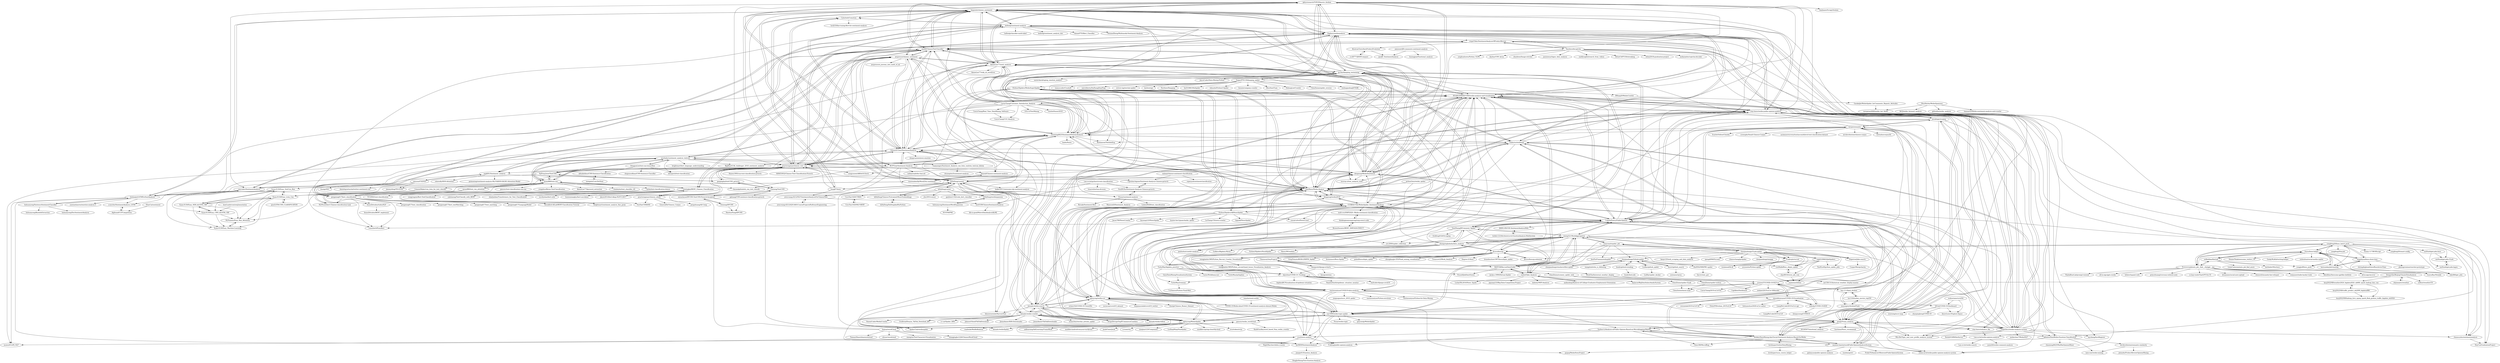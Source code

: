 digraph G {
"iphysresearch/TOP250movie_douban" -> "linguishi/chinese_sentiment"
"iphysresearch/TOP250movie_douban" -> "Zephery/weiboanalysis"
"iphysresearch/TOP250movie_douban" -> "AimeeLee77/senti_analysis"
"iphysresearch/TOP250movie_douban" -> "py-bin/dianping_textmining"
"iphysresearch/TOP250movie_douban" -> "ami66/ChineseTextClassifier"
"iphysresearch/TOP250movie_douban" -> "Edward1Chou/SentimentAnalysis"
"iphysresearch/TOP250movie_douban" -> "HUANGZHIHAO1994/weibo-analysis-and-visualization"
"iphysresearch/TOP250movie_douban" -> "dengxiuqi/WeiboSentiment"
"iphysresearch/TOP250movie_douban" -> "stay-leave/weibo-public-opinion-analysis"
"iphysresearch/TOP250movie_douban" -> "baabaaox/ScrapyDouban" ["e"=1]
"iphysresearch/TOP250movie_douban" -> "practicingman/chinese_text_cnn"
"iphysresearch/TOP250movie_douban" -> "chaoming0625/SentimentPolarityAnalysis"
"iphysresearch/TOP250movie_douban" -> "CodeAsPoetry/PublicOpinion"
"iphysresearch/TOP250movie_douban" -> "anycodes/SentimentAnalysis"
"iphysresearch/TOP250movie_douban" -> "KimMeen/Weibo-Analyst"
"dataabc/weibo-crawler" -> "dataabc/weiboSpider" ["e"=1]
"dataabc/weibo-crawler" -> "dataabc/weibo-search"
"dataabc/weibo-crawler" -> "nghuyong/WeiboSpider"
"dataabc/weibo-crawler" -> "Python3Spiders/WeiboSuperSpider"
"dataabc/weibo-crawler" -> "dataabc/weibo-follow"
"dataabc/weibo-crawler" -> "Johnserf-Seed/TikTokDownload" ["e"=1]
"dataabc/weibo-crawler" -> "JoeanAmier/XHS-Downloader" ["e"=1]
"dataabc/weibo-crawler" -> "SpiderClub/weibospider" ["e"=1]
"dataabc/weibo-crawler" -> "JoeanAmier/TikTokDownloader" ["e"=1]
"dataabc/weibo-crawler" -> "wnma3mz/wechat_articles_spider" ["e"=1]
"dataabc/weibo-crawler" -> "DropsDevopsOrg/ECommerceCrawlers" ["e"=1]
"dataabc/weibo-crawler" -> "nghuyong/weibo-cov"
"dataabc/weibo-crawler" -> "NanmiCoder/MediaCrawler" ["e"=1]
"dataabc/weibo-crawler" -> "Evil0ctal/Douyin_TikTok_Download_API" ["e"=1]
"dataabc/weibo-crawler" -> "cv-cat/Spider_XHS" ["e"=1]
"CodeAsPoetry/PublicOpinion" -> "stay-leave/weibo-public-opinion-analysis"
"CodeAsPoetry/PublicOpinion" -> "Superbsco/weibo-analysis-system"
"CodeAsPoetry/PublicOpinion" -> "HUANGZHIHAO1994/weibo-analysis-and-visualization"
"CodeAsPoetry/PublicOpinion" -> "xming521/WorkAggregation"
"CodeAsPoetry/PublicOpinion" -> "Zephery/weiboanalysis"
"CodeAsPoetry/PublicOpinion" -> "dengxiuqi/WeiboSentiment"
"CodeAsPoetry/PublicOpinion" -> "Wlz-Hit/Topic_and_user_profile_analysis_system" ["e"=1]
"CodeAsPoetry/PublicOpinion" -> "JIANG-HS/UIE-SentimentAnalysisWeb"
"CodeAsPoetry/PublicOpinion" -> "py-bin/dianping_textmining"
"CodeAsPoetry/PublicOpinion" -> "pengLP/sina_analysis"
"CodeAsPoetry/PublicOpinion" -> "yutao-arch/weibo-public-opinion-analysis-system"
"CodeAsPoetry/PublicOpinion" -> "YuleZhang/JDComment_Spider"
"CodeAsPoetry/PublicOpinion" -> "KimMeen/Weibo-Analyst"
"CodeAsPoetry/PublicOpinion" -> "hellonlp/sentiment-analysis"
"CodeAsPoetry/PublicOpinion" -> "rsanshierli/EasyBert" ["e"=1]
"CUHKSZ-TQL/WeiboSpider_SentimentAnalysis" -> "HUANGZHIHAO1994/weibo-analysis-and-visualization"
"CUHKSZ-TQL/WeiboSpider_SentimentAnalysis" -> "nghuyong/weibo-cov"
"CUHKSZ-TQL/WeiboSpider_SentimentAnalysis" -> "KimMeen/Weibo-Analyst"
"CUHKSZ-TQL/WeiboSpider_SentimentAnalysis" -> "czy1999/weibo-topic-spider"
"CUHKSZ-TQL/WeiboSpider_SentimentAnalysis" -> "Python3Spiders/WeiboSuperSpider"
"CUHKSZ-TQL/WeiboSpider_SentimentAnalysis" -> "dengxiuqi/weibo2018"
"CUHKSZ-TQL/WeiboSpider_SentimentAnalysis" -> "linukey/DataMining-And-Social-Sentiment-Analysis-Based-On-Weibo"
"CUHKSZ-TQL/WeiboSpider_SentimentAnalysis" -> "hiDaDeng/cnsenti"
"CUHKSZ-TQL/WeiboSpider_SentimentAnalysis" -> "eastmountyxz/COVID19-data-analysis"
"CUHKSZ-TQL/WeiboSpider_SentimentAnalysis" -> "nghuyong/WeiboSpider"
"CUHKSZ-TQL/WeiboSpider_SentimentAnalysis" -> "Python3Spiders/AllNewsSpider"
"CUHKSZ-TQL/WeiboSpider_SentimentAnalysis" -> "dengxiuqi/WeiboSentiment"
"CUHKSZ-TQL/WeiboSpider_SentimentAnalysis" -> "ljw9609/SentimentAnalysis"
"CUHKSZ-TQL/WeiboSpider_SentimentAnalysis" -> "stay-leave/weibo-public-opinion-analysis"
"CUHKSZ-TQL/WeiboSpider_SentimentAnalysis" -> "msft-vivi/SMP2020---Weibo-sentiment-classification"
"renxingkai/BERT_Chinese_Classification" -> "pengming617/bert_classification"
"renxingkai/BERT_Chinese_Classification" -> "NLPScott/bert-Chinese-classification-task" ["e"=1]
"renxingkai/BERT_Chinese_Classification" -> "ami66/ChineseTextClassifier"
"renxingkai/BERT_Chinese_Classification" -> "SunYanCN/BAND" ["e"=1]
"renxingkai/BERT_Chinese_Classification" -> "songyingxin/Bert-TextClassification" ["e"=1]
"renxingkai/BERT_Chinese_Classification" -> "fennuDetudou/tudouNLP"
"renxingkai/BERT_Chinese_Classification" -> "yaleimeng/TextClassify_with_BERT" ["e"=1]
"renxingkai/BERT_Chinese_Classification" -> "zhanlaoban/Transformers_for_Text_Classification" ["e"=1]
"renxingkai/BERT_Chinese_Classification" -> "terrifyzhao/bert-utils" ["e"=1]
"renxingkai/BERT_Chinese_Classification" -> "rsanshierli/EasyBert" ["e"=1]
"renxingkai/BERT_Chinese_Classification" -> "brightmart/sentiment_analysis_fine_grain" ["e"=1]
"renxingkai/BERT_Chinese_Classification" -> "cjymz886/text-cnn"
"renxingkai/BERT_Chinese_Classification" -> "practicingman/chinese_ulmfit"
"renxingkai/BERT_Chinese_Classification" -> "huwenxianglyy/bert-use-demo"
"renxingkai/BERT_Chinese_Classification" -> "jkszw2014/bert-kbqa-NLPCC2017" ["e"=1]
"Cheneng/TextCNN" -> "galsang/CNN-sentence-classification-pytorch" ["e"=1]
"Cheneng/TextCNN" -> "gaopinghai/textCNN_pytorch"
"Cheneng/TextCNN" -> "miracleyoo/DPCNN-TextCNN-Pytorch-Inception"
"fuqiuai/wordCloud" -> "silsuer/wordcloud"
"fuqiuai/wordCloud" -> "gaussic/weibo_wordcloud"
"fuqiuai/wordCloud" -> "HUANGZHIHAO1994/weibo-analysis-and-visualization"
"fuqiuai/wordCloud" -> "maoqyhz/TextCharactervVisualization"
"fuqiuai/wordCloud" -> "shangjingbo1226/ChineseWordCloud"
"fuqiuai/wordCloud" -> "KimMeen/Weibo-Analyst"
"fuqiuai/wordCloud" -> "TommyZihao/zihaowordcloud" ["e"=1]
"HUANGZHIHAO1994/weibo-analysis-and-visualization" -> "KimMeen/Weibo-Analyst"
"HUANGZHIHAO1994/weibo-analysis-and-visualization" -> "stay-leave/weibo-public-opinion-analysis"
"HUANGZHIHAO1994/weibo-analysis-and-visualization" -> "Zephery/weiboanalysis"
"HUANGZHIHAO1994/weibo-analysis-and-visualization" -> "CUHKSZ-TQL/WeiboSpider_SentimentAnalysis"
"HUANGZHIHAO1994/weibo-analysis-and-visualization" -> "CodeAsPoetry/PublicOpinion"
"HUANGZHIHAO1994/weibo-analysis-and-visualization" -> "nghuyong/WeiboSpider"
"HUANGZHIHAO1994/weibo-analysis-and-visualization" -> "Python3Spiders/WeiboSuperSpider"
"HUANGZHIHAO1994/weibo-analysis-and-visualization" -> "dengxiuqi/WeiboSentiment"
"HUANGZHIHAO1994/weibo-analysis-and-visualization" -> "pengLP/sina_analysis"
"HUANGZHIHAO1994/weibo-analysis-and-visualization" -> "py-bin/dianping_textmining"
"HUANGZHIHAO1994/weibo-analysis-and-visualization" -> "CarryChang/Customer_Satisfaction_Analysis"
"HUANGZHIHAO1994/weibo-analysis-and-visualization" -> "Superbsco/weibo-analysis-system"
"HUANGZHIHAO1994/weibo-analysis-and-visualization" -> "czy1999/weibo-topic-spider"
"HUANGZHIHAO1994/weibo-analysis-and-visualization" -> "dataabc/weibo-search"
"HUANGZHIHAO1994/weibo-analysis-and-visualization" -> "linguishi/chinese_sentiment"
"py-bin/dianping_textmining" -> "HUANGZHIHAO1994/weibo-analysis-and-visualization"
"py-bin/dianping_textmining" -> "CarryChang/Customer_Satisfaction_Analysis"
"py-bin/dianping_textmining" -> "iphysresearch/TOP250movie_douban"
"py-bin/dianping_textmining" -> "CodeAsPoetry/PublicOpinion"
"py-bin/dianping_textmining" -> "ami66/ChineseTextClassifier"
"py-bin/dianping_textmining" -> "AimeeLee77/senti_analysis"
"py-bin/dianping_textmining" -> "panluoluo/crawler-analysis" ["e"=1]
"py-bin/dianping_textmining" -> "eastmountyxz/COVID19-data-analysis"
"py-bin/dianping_textmining" -> "radishT/Job_Analysis"
"py-bin/dianping_textmining" -> "YuleZhang/JDComment_Spider"
"py-bin/dianping_textmining" -> "KimMeen/Weibo-Analyst"
"py-bin/dianping_textmining" -> "JoyceCoder/Data-Mining-Python" ["e"=1]
"py-bin/dianping_textmining" -> "Sniper970119/dianping_spider"
"py-bin/dianping_textmining" -> "sariel-black/taptap_emotion_analyse"
"py-bin/dianping_textmining" -> "chaoming0625/SentimentPolarityAnalysis"
"nghuyong/WeiboSpider" -> "dataabc/weiboSpider" ["e"=1]
"nghuyong/WeiboSpider" -> "dataabc/weibo-crawler"
"nghuyong/WeiboSpider" -> "Python3Spiders/WeiboSuperSpider"
"nghuyong/WeiboSpider" -> "dataabc/weibo-search"
"nghuyong/WeiboSpider" -> "aidlearning/AidLearning-FrameWork" ["e"=1]
"nghuyong/WeiboSpider" -> "mxdldev/android-mvp-mvvm-flytour" ["e"=1]
"nghuyong/WeiboSpider" -> "SpiderClub/weibospider" ["e"=1]
"nghuyong/WeiboSpider" -> "nghuyong/weibo-cov"
"nghuyong/WeiboSpider" -> "HUANGZHIHAO1994/weibo-analysis-and-visualization"
"nghuyong/WeiboSpider" -> "jmzkChain/jmzk" ["e"=1]
"nghuyong/WeiboSpider" -> "x-ream/rey" ["e"=1]
"nghuyong/WeiboSpider" -> "xiaojinzi123/Component" ["e"=1]
"nghuyong/WeiboSpider" -> "LiuXingMing/SinaSpider" ["e"=1]
"nghuyong/WeiboSpider" -> "mxdldev/spring-cloud-flycloud" ["e"=1]
"nghuyong/WeiboSpider" -> "everitoken/evtjs" ["e"=1]
"xianyunyh/spider_job" -> "xming521/WorkAggregation"
"xianyunyh/spider_job" -> "chenjiandongx/51job-spider"
"xianyunyh/spider_job" -> "BATFOR/RecruitDataVsible"
"xianyunyh/spider_job" -> "radishT/Job_Analysis"
"xianyunyh/spider_job" -> "JustForFunnnn/webspider" ["e"=1]
"xianyunyh/spider_job" -> "Frank-qlu/recruit"
"xianyunyh/spider_job" -> "Hopetree/Jobs-search"
"xianyunyh/spider_job" -> "chenjiandongx/Github-spider"
"dta0502/NBSPRC-spider" -> "fan-lc/stats_gov"
"YuleZhang/JDComment_Spider" -> "py-bin/dianping_textmining"
"YuleZhang/JDComment_Spider" -> "CodeAsPoetry/PublicOpinion"
"YuleZhang/JDComment_Spider" -> "radishT/Job_Analysis"
"YuleZhang/JDComment_Spider" -> "BATFOR/RecruitDataVsible"
"YuleZhang/JDComment_Spider" -> "xming521/WorkAggregation"
"YuleZhang/JDComment_Spider" -> "zhangyinghahaha/data_analysis"
"YuleZhang/JDComment_Spider" -> "fredfeng0326/Scraping" ["e"=1]
"YuleZhang/JDComment_Spider" -> "srx-2000/spider_collection" ["e"=1]
"YuleZhang/JDComment_Spider" -> "GoAlers/Bigdata-Movie" ["e"=1]
"practicingman/chinese_text_cnn" -> "linguishi/chinese_sentiment"
"practicingman/chinese_text_cnn" -> "Edward1Chou/SentimentAnalysis"
"practicingman/chinese_text_cnn" -> "hellonlp/sentiment-analysis"
"practicingman/chinese_text_cnn" -> "ami66/ChineseTextClassifier"
"practicingman/chinese_text_cnn" -> "Zephery/weiboanalysis"
"practicingman/chinese_text_cnn" -> "gaopinghai/textCNN_pytorch"
"practicingman/chinese_text_cnn" -> "Shawn1993/cnn-text-classification-pytorch" ["e"=1]
"practicingman/chinese_text_cnn" -> "649453932/Chinese-Text-Classification-Pytorch" ["e"=1]
"practicingman/chinese_text_cnn" -> "chaoming0625/SentimentPolarityAnalysis"
"practicingman/chinese_text_cnn" -> "songyouwei/ABSA-PyTorch" ["e"=1]
"practicingman/chinese_text_cnn" -> "dengxiuqi/WeiboSentiment"
"practicingman/chinese_text_cnn" -> "practicingman/chinese_ulmfit"
"practicingman/chinese_text_cnn" -> "XqFeng-Josie/TextCNN"
"practicingman/chinese_text_cnn" -> "Cheneng/TextCNN"
"practicingman/chinese_text_cnn" -> "cjymz886/text-cnn"
"dengxiuqi/WeiboSentiment" -> "dengxiuqi/weibo2018"
"dengxiuqi/WeiboSentiment" -> "linguishi/chinese_sentiment"
"dengxiuqi/WeiboSentiment" -> "Zephery/weiboanalysis"
"dengxiuqi/WeiboSentiment" -> "HUANGZHIHAO1994/weibo-analysis-and-visualization"
"dengxiuqi/WeiboSentiment" -> "hellonlp/sentiment-analysis"
"dengxiuqi/WeiboSentiment" -> "practicingman/chinese_text_cnn"
"dengxiuqi/WeiboSentiment" -> "stay-leave/weibo-public-opinion-analysis"
"dengxiuqi/WeiboSentiment" -> "KimMeen/Weibo-Analyst"
"dengxiuqi/WeiboSentiment" -> "ami66/ChineseTextClassifier"
"dengxiuqi/WeiboSentiment" -> "hiDaDeng/cnsenti"
"dengxiuqi/WeiboSentiment" -> "CodeAsPoetry/PublicOpinion"
"dengxiuqi/WeiboSentiment" -> "murray-z/text_analysis_tools" ["e"=1]
"dengxiuqi/WeiboSentiment" -> "chaoming0625/SentimentPolarityAnalysis"
"dengxiuqi/WeiboSentiment" -> "Edward1Chou/SentimentAnalysis"
"dengxiuqi/WeiboSentiment" -> "iphysresearch/TOP250movie_douban"
"CarryChang/Customer_Satisfaction_Analysis" -> "CarryChang/Real_Time_DataMining_Software"
"CarryChang/Customer_Satisfaction_Analysis" -> "HUANGZHIHAO1994/weibo-analysis-and-visualization"
"CarryChang/Customer_Satisfaction_Analysis" -> "py-bin/dianping_textmining"
"CarryChang/Customer_Satisfaction_Analysis" -> "CarryChang/UGC-Analysis"
"CarryChang/Customer_Satisfaction_Analysis" -> "BigHeartC/Al_challenger_2018_sentiment_analysis" ["e"=1]
"CarryChang/Customer_Satisfaction_Analysis" -> "moxiu2012/PJ_NLP" ["e"=1]
"CarryChang/Customer_Satisfaction_Analysis" -> "KimMeen/Weibo-Analyst"
"CarryChang/Customer_Satisfaction_Analysis" -> "GGL12/TextMining" ["e"=1]
"CarryChang/Customer_Satisfaction_Analysis" -> "linguishi/chinese_sentiment"
"CarryChang/Customer_Satisfaction_Analysis" -> "viewlei/fsauor2018" ["e"=1]
"CarryChang/Customer_Satisfaction_Analysis" -> "AimeeLee77/senti_analysis"
"CarryChang/Customer_Satisfaction_Analysis" -> "haiker2011/awesome-nlp-sentiment-analysis" ["e"=1]
"CarryChang/Customer_Satisfaction_Analysis" -> "chaoming0625/SentimentPolarityAnalysis"
"CarryChang/Customer_Satisfaction_Analysis" -> "stay-leave/weibo-public-opinion-analysis"
"CarryChang/Customer_Satisfaction_Analysis" -> "jcsyl/news-analyst"
"Edward1Chou/SentimentAnalysis" -> "chaoming0625/SentimentPolarityAnalysis"
"Edward1Chou/SentimentAnalysis" -> "linguishi/chinese_sentiment"
"Edward1Chou/SentimentAnalysis" -> "Zephery/weiboanalysis"
"Edward1Chou/SentimentAnalysis" -> "practicingman/chinese_text_cnn"
"Edward1Chou/SentimentAnalysis" -> "AimeeLee77/senti_analysis"
"Edward1Chou/SentimentAnalysis" -> "BUPTLdy/Sentiment-Analysis"
"Edward1Chou/SentimentAnalysis" -> "ami66/ChineseTextClassifier"
"Edward1Chou/SentimentAnalysis" -> "iphysresearch/TOP250movie_douban"
"Edward1Chou/SentimentAnalysis" -> "norybaby/sentiment_analysis_textcnn"
"Edward1Chou/SentimentAnalysis" -> "ruanyangry/Sentiment_Analysis_cnn_lstm_cnnlstm_textcnn_bilstm"
"Edward1Chou/SentimentAnalysis" -> "KimMeen/Weibo-Analyst"
"Edward1Chou/SentimentAnalysis" -> "aespresso/chinese_sentiment"
"Edward1Chou/SentimentAnalysis" -> "dengxiuqi/WeiboSentiment"
"Edward1Chou/SentimentAnalysis" -> "dongyuanxin/news-emotion" ["e"=1]
"Edward1Chou/SentimentAnalysis" -> "chuhaojin/LSTMForSentAnalysis"
"linguishi/chinese_sentiment" -> "practicingman/chinese_text_cnn"
"linguishi/chinese_sentiment" -> "ami66/ChineseTextClassifier"
"linguishi/chinese_sentiment" -> "Edward1Chou/SentimentAnalysis"
"linguishi/chinese_sentiment" -> "dengxiuqi/WeiboSentiment"
"linguishi/chinese_sentiment" -> "Zephery/weiboanalysis"
"linguishi/chinese_sentiment" -> "hiDaDeng/cnsenti"
"linguishi/chinese_sentiment" -> "aespresso/chinese_sentiment"
"linguishi/chinese_sentiment" -> "iphysresearch/TOP250movie_douban"
"linguishi/chinese_sentiment" -> "hellonlp/sentiment-analysis"
"linguishi/chinese_sentiment" -> "chaoming0625/SentimentPolarityAnalysis"
"linguishi/chinese_sentiment" -> "chuhaojin/LSTMForSentAnalysis"
"linguishi/chinese_sentiment" -> "murray-z/text_analysis_tools" ["e"=1]
"linguishi/chinese_sentiment" -> "AimeeLee77/senti_analysis"
"linguishi/chinese_sentiment" -> "stay-leave/weibo-public-opinion-analysis"
"linguishi/chinese_sentiment" -> "Cyberbolt/Cemotion"
"zhangyinghahaha/data_analysis" -> "xming521/WorkAggregation"
"zhangyinghahaha/data_analysis" -> "jhcoco/bosszp"
"zhangyinghahaha/data_analysis" -> "skyerhxx/COVID-19_Tracking"
"zhangyinghahaha/data_analysis" -> "YuleZhang/JDComment_Spider"
"zhangyinghahaha/data_analysis" -> "py-bin/dianping_textmining"
"zhangyinghahaha/data_analysis" -> "HUANGZHIHAO1994/weibo-analysis-and-visualization"
"zhangyinghahaha/data_analysis" -> "panluoluo/crawler-analysis" ["e"=1]
"zhangyinghahaha/data_analysis" -> "Python3Spiders/StockSpider" ["e"=1]
"zhangyinghahaha/data_analysis" -> "wangjianlin1985/Python_second-hand_house_Visualization_Analysis"
"zhangyinghahaha/data_analysis" -> "GoAlers/Bigdata-Movie" ["e"=1]
"zhangyinghahaha/data_analysis" -> "Harry3W/readata" ["e"=1]
"zhangyinghahaha/data_analysis" -> "CodeAsPoetry/PublicOpinion"
"zhangyinghahaha/data_analysis" -> "CUHKSZ-TQL/WeiboSpider_SentimentAnalysis"
"zhangyinghahaha/data_analysis" -> "TurboWay/bigdata_practice"
"zhangyinghahaha/data_analysis" -> "Superbsco/weibo-analysis-system"
"DongjunLee/text-cnn-tensorflow" -> "norybaby/sentiment_analysis_textcnn"
"DongjunLee/text-cnn-tensorflow" -> "zhengwsh/text-classification"
"DongjunLee/text-cnn-tensorflow" -> "shagunsodhani/CNN-Sentence-Classifier" ["e"=1]
"DongjunLee/text-cnn-tensorflow" -> "abhaikollara/CNN-Sentence-Classification"
"KimMeen/Weibo-Analyst" -> "HUANGZHIHAO1994/weibo-analysis-and-visualization"
"KimMeen/Weibo-Analyst" -> "Zephery/weiboanalysis"
"KimMeen/Weibo-Analyst" -> "otakurice/weibonlp"
"KimMeen/Weibo-Analyst" -> "czy1999/weibo-topic-spider"
"KimMeen/Weibo-Analyst" -> "stay-leave/weibo-public-opinion-analysis"
"KimMeen/Weibo-Analyst" -> "CUHKSZ-TQL/WeiboSpider_SentimentAnalysis"
"KimMeen/Weibo-Analyst" -> "Python3Spiders/WeiboSuperSpider"
"KimMeen/Weibo-Analyst" -> "chaoming0625/SentimentPolarityAnalysis"
"KimMeen/Weibo-Analyst" -> "AimeeLee77/senti_analysis"
"KimMeen/Weibo-Analyst" -> "dataabc/weibo-search"
"KimMeen/Weibo-Analyst" -> "dengxiuqi/WeiboSentiment"
"KimMeen/Weibo-Analyst" -> "pengLP/sina_analysis"
"KimMeen/Weibo-Analyst" -> "dengxiuqi/weibo2018"
"KimMeen/Weibo-Analyst" -> "nghuyong/weibo-cov"
"KimMeen/Weibo-Analyst" -> "Edward1Chou/SentimentAnalysis"
"Python3Spiders/AllNewsSpider" -> "lzjqsdd/NewsSpider" ["e"=1]
"Python3Spiders/AllNewsSpider" -> "Python3Spiders/WeiboSuperSpider"
"Python3Spiders/AllNewsSpider" -> "Jacen789/NewsCrawler" ["e"=1]
"Python3Spiders/AllNewsSpider" -> "CUHKSZ-TQL/WeiboSpider_SentimentAnalysis"
"Python3Spiders/AllNewsSpider" -> "casual-silva/NewsCrawl" ["e"=1]
"Python3Spiders/AllNewsSpider" -> "hiyoung123/NewsSpider"
"Python3Spiders/AllNewsSpider" -> "hunter-lee1/guanchazhe_spider" ["e"=1]
"Python3Spiders/AllNewsSpider" -> "nghuyong/weibo-cov"
"Python3Spiders/AllNewsSpider" -> "CodeAsPoetry/PublicOpinion"
"Python3Spiders/AllNewsSpider" -> "LuChang-CS/news-crawler"
"gaopinghai/textCNN_pytorch" -> "Cheneng/TextCNN"
"gaopinghai/textCNN_pytorch" -> "practicingman/chinese_text_cnn"
"gaopinghai/textCNN_pytorch" -> "XqFeng-Josie/TextCNN"
"Cheneng/DPCNN" -> "miracleyoo/DPCNN-TextCNN-Pytorch-Inception"
"Cheneng/DPCNN" -> "HaishuoFang/DPCNN"
"otakurice/weibonlp" -> "KimMeen/Weibo-Analyst"
"otakurice/weibonlp" -> "qibinlou/SinaWeibo-Emotion-Classification"
"otakurice/weibonlp" -> "Zephery/weiboanalysis"
"otakurice/weibonlp" -> "linukey/DataMining-And-Social-Sentiment-Analysis-Based-On-Weibo"
"otakurice/weibonlp" -> "AimeeLee77/senti_analysis"
"otakurice/weibonlp" -> "chaoming0625/SentimentPolarityAnalysis"
"otakurice/weibonlp" -> "ljw9609/SentimentAnalysis"
"otakurice/weibonlp" -> "czy1999/weibo-topic-spider"
"otakurice/weibonlp" -> "Superbsco/weibo-analysis-system"
"otakurice/weibonlp" -> "HUANGZHIHAO1994/weibo-analysis-and-visualization"
"otakurice/weibonlp" -> "jcsyl/news-analyst"
"otakurice/weibonlp" -> "stay-leave/weibo-public-opinion-analysis"
"otakurice/weibonlp" -> "linguishi/chinese_sentiment"
"otakurice/weibonlp" -> "Edward1Chou/SentimentAnalysis"
"otakurice/weibonlp" -> "CUHKSZ-TQL/WeiboSpider_SentimentAnalysis"
"Chauncey2/myProjects" -> "BATFOR/RecruitDataVsible"
"Chauncey2/myProjects" -> "FesonX/JobDataViewer"
"Chauncey2/myProjects" -> "kinegratii/django-echarts"
"Superbsco/weibo-analysis-system" -> "Zephery/weiboanalysis"
"Superbsco/weibo-analysis-system" -> "CodeAsPoetry/PublicOpinion"
"Superbsco/weibo-analysis-system" -> "virgoC0der/SentimentAnalysisOfProductReview"
"Superbsco/weibo-analysis-system" -> "stay-leave/weibo-public-opinion-analysis"
"Superbsco/weibo-analysis-system" -> "HUANGZHIHAO1994/weibo-analysis-and-visualization"
"Superbsco/weibo-analysis-system" -> "HuQi2018/BiSheServer" ["e"=1]
"Superbsco/weibo-analysis-system" -> "chauncyzhu/sentimentanalysis"
"Superbsco/weibo-analysis-system" -> "jackiechen7/WeiboNLP"
"Superbsco/weibo-analysis-system" -> "qibinlou/SinaWeibo-Emotion-Classification"
"Superbsco/weibo-analysis-system" -> "Wlz-Hit/Topic_and_user_profile_analysis_system" ["e"=1]
"Superbsco/weibo-analysis-system" -> "KimMeen/Weibo-Analyst"
"Superbsco/weibo-analysis-system" -> "dengxiuqi/WeiboSentiment"
"Superbsco/weibo-analysis-system" -> "linguishi/chinese_sentiment"
"Superbsco/weibo-analysis-system" -> "pengLP/sina_analysis"
"Superbsco/weibo-analysis-system" -> "xg-zhang/faceRegister" ["e"=1]
"AimeeLee77/senti_analysis" -> "chaoming0625/SentimentPolarityAnalysis"
"AimeeLee77/senti_analysis" -> "Zephery/weiboanalysis"
"AimeeLee77/senti_analysis" -> "AimeeLee77/wiki_zh_word2vec" ["e"=1]
"AimeeLee77/senti_analysis" -> "Edward1Chou/SentimentAnalysis"
"AimeeLee77/senti_analysis" -> "linguishi/chinese_sentiment"
"AimeeLee77/senti_analysis" -> "aespresso/chinese_sentiment"
"AimeeLee77/senti_analysis" -> "iphysresearch/TOP250movie_douban"
"AimeeLee77/senti_analysis" -> "otakurice/weibonlp"
"AimeeLee77/senti_analysis" -> "KimMeen/Weibo-Analyst"
"AimeeLee77/senti_analysis" -> "ami66/ChineseTextClassifier"
"AimeeLee77/senti_analysis" -> "maowankuiDji/Word2Vec-sentiment"
"AimeeLee77/senti_analysis" -> "practicingman/chinese_text_cnn"
"AimeeLee77/senti_analysis" -> "Roshanson/TextInfoExp" ["e"=1]
"AimeeLee77/senti_analysis" -> "py-bin/dianping_textmining"
"AimeeLee77/senti_analysis" -> "chuhaojin/LSTMForSentAnalysis"
"chuhaojin/LSTMForSentAnalysis" -> "anycodes/SentimentAnalysis"
"chuhaojin/LSTMForSentAnalysis" -> "a-mochis/SentimentAnalysis_LSTM"
"chuhaojin/LSTMForSentAnalysis" -> "linguishi/chinese_sentiment"
"chuhaojin/LSTMForSentAnalysis" -> "liuhuanyong/SentenceSentimentClassifier"
"chuhaojin/LSTMForSentAnalysis" -> "moxiu2012/PJ_NLP" ["e"=1]
"chuhaojin/LSTMForSentAnalysis" -> "ljw9609/SentimentAnalysis"
"chuhaojin/LSTMForSentAnalysis" -> "yuexiashanren/emotion-analysis-3" ["e"=1]
"aespresso/chinese_sentiment" -> "linguishi/chinese_sentiment"
"aespresso/chinese_sentiment" -> "AimeeLee77/senti_analysis"
"aespresso/chinese_sentiment" -> "ami66/ChineseTextClassifier"
"aespresso/chinese_sentiment" -> "norybaby/sentiment_analysis_textcnn"
"aespresso/chinese_sentiment" -> "practicingman/chinese_text_cnn"
"aespresso/chinese_sentiment" -> "chaoming0625/SentimentPolarityAnalysis"
"aespresso/chinese_sentiment" -> "Edward1Chou/SentimentAnalysis"
"aespresso/chinese_sentiment" -> "BUPTLdy/Sentiment-Analysis"
"aespresso/chinese_sentiment" -> "chuhaojin/LSTMForSentAnalysis"
"aespresso/chinese_sentiment" -> "mpk001/Sentiment_analysis"
"aespresso/chinese_sentiment" -> "aespresso/a_journey_into_math_of_ml" ["e"=1]
"aespresso/chinese_sentiment" -> "renxingkai/BERT_Chinese_Classification"
"aespresso/chinese_sentiment" -> "Zbored/Chinese-sentiment-analysis"
"aespresso/chinese_sentiment" -> "jcsyl/news-analyst"
"aespresso/chinese_sentiment" -> "KimMeen/Weibo-Analyst"
"maowankuiDji/Word2Vec-sentiment" -> "anycodes/SentimentAnalysis"
"maowankuiDji/Word2Vec-sentiment" -> "Zbored/Chinese-sentiment-analysis"
"maowankuiDji/Word2Vec-sentiment" -> "F-debug/public-opinion-analysis"
"yirui-wang-0212/42014601CourseProjectofSoftwareEngineering" -> "yirui-wang-0212/NLP-SentimentAnalysisForChineseText"
"liuhuanyong/SentimentWordExpansion" -> "hiDaDeng/wordexpansion"
"liuhuanyong/SentimentWordExpansion" -> "NUSTM/PMI"
"ami66/ChineseTextClassifier" -> "linguishi/chinese_sentiment"
"ami66/ChineseTextClassifier" -> "practicingman/chinese_text_cnn"
"ami66/ChineseTextClassifier" -> "renxingkai/BERT_Chinese_Classification"
"ami66/ChineseTextClassifier" -> "cjymz886/text-cnn"
"ami66/ChineseTextClassifier" -> "aespresso/chinese_sentiment"
"ami66/ChineseTextClassifier" -> "Zephery/weiboanalysis"
"ami66/ChineseTextClassifier" -> "virgoC0der/SentimentAnalysisOfProductReview"
"ami66/ChineseTextClassifier" -> "Edward1Chou/SentimentAnalysis"
"ami66/ChineseTextClassifier" -> "AimeeLee77/senti_analysis"
"ami66/ChineseTextClassifier" -> "iphysresearch/TOP250movie_douban"
"ami66/ChineseTextClassifier" -> "dengxiuqi/WeiboSentiment"
"ami66/ChineseTextClassifier" -> "Zbored/Chinese-sentiment-analysis"
"ami66/ChineseTextClassifier" -> "pengming617/bert_classification"
"ami66/ChineseTextClassifier" -> "chaoming0625/SentimentPolarityAnalysis"
"ami66/ChineseTextClassifier" -> "HUANGZHIHAO1994/weibo-analysis-and-visualization"
"X-jun-0130/Easy_Lstm_Cnn" -> "X-jun-0130/Easy_TextCnn_Rnn"
"X-jun-0130/Easy_Lstm_Cnn" -> "NLPxiaoxu/Easy_Rnn_Attention"
"X-jun-0130/Easy_Lstm_Cnn" -> "X-jun-0130/Easy_NER_biLSTM_CRF"
"X-jun-0130/Easy_Lstm_Cnn" -> "X-jun-0130/Easy_Machine-Learning"
"X-jun-0130/Easy_Lstm_Cnn" -> "X-jun-0130/Easy_CWS_biLSTM_CRF"
"X-jun-0130/Easy_Lstm_Cnn" -> "zjrn/LSTM-CNN_CLASSIFICATION"
"lxw0109/ChineseSentimentAnalysis" -> "life-is-good/MoiveDataAnalysisByML"
"czy1999/weibo-topic-spider" -> "KimMeen/Weibo-Analyst"
"czy1999/weibo-topic-spider" -> "Python3Spiders/WeiboSuperSpider"
"czy1999/weibo-topic-spider" -> "CUHKSZ-TQL/WeiboSpider_SentimentAnalysis"
"czy1999/weibo-topic-spider" -> "ljw9609/SentimentAnalysis"
"czy1999/weibo-topic-spider" -> "HUANGZHIHAO1994/weibo-analysis-and-visualization"
"czy1999/weibo-topic-spider" -> "pengLP/sina_analysis"
"czy1999/weibo-topic-spider" -> "nghuyong/weibo-cov"
"czy1999/weibo-topic-spider" -> "stay-leave/weibo-public-opinion-analysis"
"czy1999/weibo-topic-spider" -> "otakurice/weibonlp"
"czy1999/weibo-topic-spider" -> "gaussic/weibo_wordcloud"
"czy1999/weibo-topic-spider" -> "qibinlou/SinaWeibo-Emotion-Classification"
"czy1999/weibo-topic-spider" -> "Feuoy/weibo-topic"
"czy1999/weibo-topic-spider" -> "Zephery/weiboanalysis"
"czy1999/weibo-topic-spider" -> "qinyuenlp/WeiboSpider" ["e"=1]
"czy1999/weibo-topic-spider" -> "jcsyl/news-analyst"
"cjymz886/text_rnn_attention" -> "cjymz886/text-cnn"
"cjymz886/text_rnn_attention" -> "NLPxiaoxu/Easy_Rnn_Attention"
"cjymz886/text_rnn_attention" -> "YCG09/tf-text-classification"
"yirui-wang-0212/NLP-SentimentAnalysisForChineseText" -> "yirui-wang-0212/42014601CourseProjectofSoftwareEngineering"
"yirui-wang-0212/NLP-SentimentAnalysisForChineseText" -> "lxw0109/ChineseSentimentAnalysis"
"liuhuanyong/SentenceSentimentClassifier" -> "liuhuanyong/DocSentimentAnalysis" ["e"=1]
"liuhuanyong/SentenceSentimentClassifier" -> "liuhuanyong/KeyInfoExtraction"
"liuhuanyong/SentenceSentimentClassifier" -> "chuhaojin/LSTMForSentAnalysis"
"jiangix01/Emotion_Analysis" -> "DingJieSheng/Text-Emotion-Analysis"
"X-jun-0130/Easy_NER_biLSTM_CRF" -> "X-jun-0130/Easy_CWS_biLSTM_CRF"
"X-jun-0130/Easy_NER_biLSTM_CRF" -> "X-jun-0130/Easy_Machine-Learning"
"X-jun-0130/Easy_NER_biLSTM_CRF" -> "NLPxiaoxu/Easy_Rnn_Attention"
"X-jun-0130/Easy_NER_biLSTM_CRF" -> "X-jun-0130/Easy_TextCnn_Rnn"
"X-jun-0130/Easy_NER_biLSTM_CRF" -> "X-jun-0130/Easy_Lstm_Cnn"
"X-jun-0130/Easy_CWS_biLSTM_CRF" -> "X-jun-0130/Easy_NER_biLSTM_CRF"
"X-jun-0130/Easy_CWS_biLSTM_CRF" -> "X-jun-0130/Easy_Machine-Learning"
"X-jun-0130/Easy_CWS_biLSTM_CRF" -> "NLPxiaoxu/Easy_Rnn_Attention"
"ruanyangry/Sentiment_Analysis_cnn_lstm_cnnlstm_textcnn_bilstm" -> "shuangshu5/sentiment-analysis"
"LeoMalik/Boss_zhipin_spider" -> "chjw8016/www_job_com"
"anycodes/SentimentAnalysis" -> "chuhaojin/LSTMForSentAnalysis"
"anycodes/SentimentAnalysis" -> "virgoC0der/SentimentAnalysisOfProductReview"
"anycodes/SentimentAnalysis" -> "maowankuiDji/Word2Vec-sentiment"
"anycodes/SentimentAnalysis" -> "a-mochis/SentimentAnalysis_LSTM"
"anycodes/SentimentAnalysis" -> "chauncyzhu/sentimentanalysis"
"practicingman/chinese_ulmfit" -> "pengshuang/AI-Comp" ["e"=1]
"practicingman/chinese_ulmfit" -> "SunYanCN/BAND" ["e"=1]
"practicingman/chinese_ulmfit" -> "practicingman/chinese_text_cnn"
"practicingman/chinese_ulmfit" -> "GeneralZh/Chinese_Corpus"
"cjymz886/text-cnn" -> "cjymz886/text_rnn_attention"
"cjymz886/text-cnn" -> "XqFeng-Josie/TextCNN"
"cjymz886/text-cnn" -> "ami66/ChineseTextClassifier"
"cjymz886/text-cnn" -> "gaussic/text-classification-cnn-rnn" ["e"=1]
"cjymz886/text-cnn" -> "CementMaker/cnn_lstm_for_text_classify"
"cjymz886/text-cnn" -> "clayandgithub/zh_cnn_text_classify" ["e"=1]
"cjymz886/text-cnn" -> "yongzhuo/Keras-TextClassification" ["e"=1]
"cjymz886/text-cnn" -> "practicingman/chinese_text_cnn"
"cjymz886/text-cnn" -> "renxingkai/BERT_Chinese_Classification"
"cjymz886/text-cnn" -> "AimeeLee77/keyword_extraction" ["e"=1]
"cjymz886/text-cnn" -> "stanleylsx/text_classifier_tf2" ["e"=1]
"cjymz886/text-cnn" -> "NLPScott/bert-Chinese-classification-task" ["e"=1]
"cjymz886/text-cnn" -> "liyibo/text-classification-demos" ["e"=1]
"cjymz886/text-cnn" -> "norybaby/sentiment_analysis_textcnn"
"cjymz886/text-cnn" -> "X-jun-0130/Easy_Lstm_Cnn"
"jcsyl/news-analyst" -> "F-debug/public-opinion-analysis"
"jcsyl/news-analyst" -> "moxiu2012/PJ_NLP" ["e"=1]
"jcsyl/news-analyst" -> "NightMarcher/zhihu-crawler" ["e"=1]
"pengming617/bert_classification" -> "renxingkai/BERT_Chinese_Classification"
"pengming617/bert_classification" -> "pengming617/text_classification" ["e"=1]
"pengming617/bert_classification" -> "fennuDetudou/tudouNLP"
"pengming617/bert_classification" -> "NLPScott/bert-Chinese-classification-task" ["e"=1]
"pengming617/bert_classification" -> "pengming617/bert_textMatching" ["e"=1]
"pengming617/bert_classification" -> "pengming617/text_matching" ["e"=1]
"pengming617/bert_classification" -> "rsanshierli/EasyBert" ["e"=1]
"pengming617/bert_classification" -> "hellonlp/sentiment-analysis"
"pengming617/bert_classification" -> "ami66/ChineseTextClassifier"
"pengming617/bert_classification" -> "brightmart/sentiment_analysis_fine_grain" ["e"=1]
"pengming617/bert_classification" -> "pengming617/LanguageModel" ["e"=1]
"pengming617/bert_classification" -> "Socialbird-AILab/BERT-Classification-Tutorial" ["e"=1]
"pengming617/bert_classification" -> "practicingman/chinese_text_cnn"
"bung87/bixin" -> "Cyberbolt/Cemotion"
"bung87/bixin" -> "linguishi/chinese_sentiment"
"bung87/bixin" -> "hiDaDeng/cnsenti"
"bung87/bixin" -> "practicingman/chinese_text_cnn"
"bung87/bixin" -> "yirui-wang-0212/NLP-SentimentAnalysisForChineseText"
"python3xxx/weibo_spider" -> "KimMeen/Weibo-Analyst"
"python3xxx/weibo_spider" -> "czy1999/weibo-topic-spider"
"Frank-qlu/recruit" -> "yesweetie/Python-spider" ["e"=1]
"Frank-qlu/recruit" -> "totalmind/IA-AI" ["e"=1]
"X-jun-0130/Easy_TextCnn_Rnn" -> "NLPxiaoxu/Easy_Rnn_Attention"
"X-jun-0130/Easy_TextCnn_Rnn" -> "X-jun-0130/Easy_Machine-Learning"
"X-jun-0130/Easy_TextCnn_Rnn" -> "X-jun-0130/Easy_NER_biLSTM_CRF"
"X-jun-0130/Easy_TextCnn_Rnn" -> "X-jun-0130/Easy_Lstm_Cnn"
"X-jun-0130/Easy_TextCnn_Rnn" -> "X-jun-0130/Easy_CWS_biLSTM_CRF"
"dengxiuqi/weibo2018" -> "dengxiuqi/WeiboSentiment"
"dengxiuqi/weibo2018" -> "KimMeen/Weibo-Analyst"
"dengxiuqi/weibo2018" -> "CUHKSZ-TQL/WeiboSpider_SentimentAnalysis"
"dengxiuqi/weibo2018" -> "HUANGZHIHAO1994/weibo-analysis-and-visualization"
"XqFeng-Josie/TextCNN" -> "norybaby/sentiment_analysis_textcnn"
"XqFeng-Josie/TextCNN" -> "gaopinghai/textCNN_pytorch"
"XqFeng-Josie/TextCNN" -> "cjymz886/text-cnn"
"XqFeng-Josie/TextCNN" -> "X-jun-0130/Easy_TextCnn_Rnn"
"XqFeng-Josie/TextCNN" -> "practicingman/chinese_text_cnn"
"WoohTao/historical_weather_display" -> "zxt156131/historical_weather_display-master"
"qibinlou/SinaWeibo-Emotion-Classification" -> "ml-distribution/semantic-similarity"
"qibinlou/SinaWeibo-Emotion-Classification" -> "otakurice/weibonlp"
"qibinlou/SinaWeibo-Emotion-Classification" -> "iamccme/weibo-mining"
"qibinlou/SinaWeibo-Emotion-Classification" -> "chaoming0625/WaiMaiOpinionMiner" ["e"=1]
"qibinlou/SinaWeibo-Emotion-Classification" -> "ljw9609/SentimentAnalysis"
"andinsbing/Analysis-of-College-Graduates-Employment-Orientation" -> "radishT/Job_Analysis"
"EliasCai/sentiment" -> "digfound/CCFCompetition"
"fennuDetudou/tudouNLP" -> "fennuDetudou/BERT_implement" ["e"=1]
"wansho/senti-weibo" -> "COVID-19-Weibo-data/COVID-19-sentiment-analysis-dataset-Weibo"
"dataabc/weibo-follow" -> "dataabc/weibo-crawler"
"dataabc/weibo-follow" -> "roadwide/WeiBoRelation"
"radishT/Job_Analysis" -> "linjiayue/BigDataSalaryAnaliySystem"
"radishT/Job_Analysis" -> "xming521/WorkAggregation"
"radishT/Job_Analysis" -> "BATFOR/RecruitDataVsible"
"radishT/Job_Analysis" -> "andinsbing/Analysis-of-College-Graduates-Employment-Orientation"
"radishT/Job_Analysis" -> "LuckyZXL2016/News_Spark" ["e"=1]
"radishT/Job_Analysis" -> "jiguang123/Big-Data-Competition-Project"
"radishT/Job_Analysis" -> "kobelzy/WIFI-Analysis"
"linukey/DataMining-And-Social-Sentiment-Analysis-Based-On-Weibo" -> "raymon-tian/networkPublicOpinionAnalysisSystem"
"linukey/DataMining-And-Social-Sentiment-Analysis-Based-On-Weibo" -> "pengLP/sina_analysis"
"linukey/DataMining-And-Social-Sentiment-Analysis-Based-On-Weibo" -> "otakurice/weibonlp"
"linukey/DataMining-And-Social-Sentiment-Analysis-Based-On-Weibo" -> "krisjin/semantic"
"linukey/DataMining-And-Social-Sentiment-Analysis-Based-On-Weibo" -> "Yuzhen-Li/Analysis-of-Public-Opinion-Based-on-Microblogging-Reptile"
"linukey/DataMining-And-Social-Sentiment-Analysis-Based-On-Weibo" -> "Chen188/MicroBlog"
"linukey/DataMining-And-Social-Sentiment-Analysis-Based-On-Weibo" -> "CUHKSZ-TQL/WeiboSpider_SentimentAnalysis"
"linukey/DataMining-And-Social-Sentiment-Analysis-Based-On-Weibo" -> "hrwhisper/twitterDataMining"
"linukey/DataMining-And-Social-Sentiment-Analysis-Based-On-Weibo" -> "ljw9609/SentimentAnalysis"
"xalanq/chinese-sentiment-classification" -> "superjcd/sentimentclassification"
"xalanq/chinese-sentiment-classification" -> "Ligouhai-bigone/Sentiment-Analysis-Chinese-pytorch"
"wqh0109663/JobSpiders" -> "pujinxiao/zhilian"
"wqh0109663/JobSpiders" -> "chenjiandongx/51job-spider"
"wqh0109663/JobSpiders" -> "Tim9Liu9/python_spider_jobs"
"wqh0109663/JobSpiders" -> "chjw8016/www_job_com"
"wqh0109663/JobSpiders" -> "BATFOR/RecruitDataVsible"
"wqh0109663/JobSpiders" -> "LeoMalik/Boss_zhipin_spider"
"Zbored/Chinese-sentiment-analysis" -> "maowankuiDji/Word2Vec-sentiment"
"CementMaker/cnn_lstm_for_text_classify" -> "X-jun-0130/Easy_Lstm_Cnn"
"miracleyoo/DPCNN-TextCNN-Pytorch-Inception" -> "Cheneng/DPCNN"
"miracleyoo/DPCNN-TextCNN-Pytorch-Inception" -> "HaishuoFang/DPCNN"
"miracleyoo/DPCNN-TextCNN-Pytorch-Inception" -> "Cheneng/TextCNN"
"ljw9609/SentimentAnalysis" -> "jiangix01/Emotion_Analysis"
"zjrn/LSTM-CNN_CLASSIFICATION" -> "X-jun-0130/Easy_Lstm_Cnn"
"howl-anderson/seq2annotation" -> "X-jun-0130/Easy_CWS_biLSTM_CRF"
"a-mochis/SentimentAnalysis_LSTM" -> "digfound/CCFCompetition"
"chjw8016/www_job_com" -> "LeoMalik/Boss_zhipin_spider"
"chjw8016/www_job_com" -> "pujinxiao/zhilian"
"X-jun-0130/Easy_Machine-Learning" -> "NLPxiaoxu/Easy_Rnn_Attention"
"digfound/CCFCompetition" -> "a-mochis/SentimentAnalysis_LSTM"
"NLPxiaoxu/Easy_Rnn_Attention" -> "X-jun-0130/Easy_Machine-Learning"
"Python3Spiders/WeiboSuperSpider" -> "dataabc/weibo-search"
"Python3Spiders/WeiboSuperSpider" -> "nghuyong/WeiboSpider"
"Python3Spiders/WeiboSuperSpider" -> "dataabc/weibo-crawler"
"Python3Spiders/WeiboSuperSpider" -> "dataabc/weiboSpider" ["e"=1]
"Python3Spiders/WeiboSuperSpider" -> "nghuyong/weibo-cov"
"Python3Spiders/WeiboSuperSpider" -> "czy1999/weibo-topic-spider"
"Python3Spiders/WeiboSuperSpider" -> "KimMeen/Weibo-Analyst"
"Python3Spiders/WeiboSuperSpider" -> "HUANGZHIHAO1994/weibo-analysis-and-visualization"
"Python3Spiders/WeiboSuperSpider" -> "stay-leave/weibo-public-opinion-analysis"
"Python3Spiders/WeiboSuperSpider" -> "CUHKSZ-TQL/WeiboSpider_SentimentAnalysis"
"Python3Spiders/WeiboSuperSpider" -> "Python3Spiders/AllNewsSpider"
"Python3Spiders/WeiboSuperSpider" -> "Zephery/weiboanalysis"
"Python3Spiders/WeiboSuperSpider" -> "XWang20/WeiboCrawler"
"Python3Spiders/WeiboSuperSpider" -> "SpiderClub/weibospider" ["e"=1]
"Python3Spiders/WeiboSuperSpider" -> "blmoistawinde/HarvestText" ["e"=1]
"WxxShirley/WeiboSpammer" -> "mengxiao2000/weibo_bot_finder"
"WxxShirley/WeiboSpammer" -> "timmmGZ/Weibo-sentiment-analysis-and-crawler"
"WxxShirley/WeiboSpammer" -> "IACJ/weibo_forward_analysis"
"WxxShirley/WeiboSpammer" -> "github4n/weibo_analysis"
"simonblowsnow/COVID-19-Visualization" -> "cesiumlab/2019-nCoV-3d" ["e"=1]
"simonblowsnow/COVID-19-Visualization" -> "yunwei37/COVID-19-NLP-vis"
"simonblowsnow/COVID-19-Visualization" -> "FelixZFB/wuhan_2019-nCoV"
"simonblowsnow/COVID-19-Visualization" -> "liuhuanshuo/2020-nCov-anhui"
"simonblowsnow/COVID-19-Visualization" -> "whhsky/COVID-19-KSH"
"simonblowsnow/COVID-19-Visualization" -> "TjFish/COVID-19-Dashboard"
"simonblowsnow/COVID-19-Visualization" -> "LiangWuCode/2019-nCov-api"
"dataabc/weibo-search" -> "dataabc/weiboSpider" ["e"=1]
"dataabc/weibo-search" -> "Python3Spiders/WeiboSuperSpider"
"dataabc/weibo-search" -> "stay-leave/weibo-public-opinion-analysis"
"dataabc/weibo-search" -> "dataabc/weibo-crawler"
"dataabc/weibo-search" -> "nghuyong/WeiboSpider"
"dataabc/weibo-search" -> "nghuyong/weibo-cov"
"dataabc/weibo-search" -> "HUANGZHIHAO1994/weibo-analysis-and-visualization"
"dataabc/weibo-search" -> "KimMeen/Weibo-Analyst"
"dataabc/weibo-search" -> "pengLP/sina_analysis"
"dataabc/weibo-search" -> "blmoistawinde/HarvestText" ["e"=1]
"dataabc/weibo-search" -> "czy1999/weibo-topic-spider"
"dataabc/weibo-search" -> "CUHKSZ-TQL/WeiboSpider_SentimentAnalysis"
"dataabc/weibo-search" -> "CodeAsPoetry/PublicOpinion"
"dataabc/weibo-search" -> "dataabc/weibo-follow"
"dataabc/weibo-search" -> "stay-leave/enhance_llm"
"ccclll777/JDSNCompare" -> "AlcatrazChris/AutoProductEvalution"
"xming521/WorkAggregation" -> "BATFOR/RecruitDataVsible"
"xming521/WorkAggregation" -> "jhcoco/bosszp"
"xming521/WorkAggregation" -> "CodeAsPoetry/PublicOpinion"
"xming521/WorkAggregation" -> "radishT/Job_Analysis"
"xming521/WorkAggregation" -> "Chauncey2/myProjects"
"xming521/WorkAggregation" -> "xianyunyh/spider_job"
"xming521/WorkAggregation" -> "zhangyinghahaha/data_analysis"
"xming521/WorkAggregation" -> "Frank-qlu/recruit"
"xming521/WorkAggregation" -> "HUANGZHIHAO1994/weibo-analysis-and-visualization"
"xming521/WorkAggregation" -> "wangjianlin1985/Python_Recruit_Crawler_Visualization"
"xming521/WorkAggregation" -> "YuleZhang/JDComment_Spider"
"xming521/WorkAggregation" -> "chenjiandongx/51job-spider"
"xming521/WorkAggregation" -> "srx-2000/spider_collection" ["e"=1]
"xming521/WorkAggregation" -> "Hopetree/Jobs-search"
"xming521/WorkAggregation" -> "brandonchow1997/bosszhipin_spider"
"hellonlp/sentiment-analysis" -> "hellonlp/classifier-multi-label" ["e"=1]
"hellonlp/sentiment-analysis" -> "practicingman/chinese_text_cnn"
"hellonlp/sentiment-analysis" -> "linguishi/chinese_sentiment"
"hellonlp/sentiment-analysis" -> "rsanshierli/EasyBert" ["e"=1]
"hellonlp/sentiment-analysis" -> "dengxiuqi/WeiboSentiment"
"hellonlp/sentiment-analysis" -> "Cyberbolt/Cemotion"
"hellonlp/sentiment-analysis" -> "pengming617/bert_classification"
"hellonlp/sentiment-analysis" -> "hellonlp/sentiment_analysis_dict" ["e"=1]
"hellonlp/sentiment-analysis" -> "Zephery/weiboanalysis"
"hellonlp/sentiment-analysis" -> "murray-z/text_analysis_tools" ["e"=1]
"hellonlp/sentiment-analysis" -> "Feuoy/sentiment-analysis"
"hellonlp/sentiment-analysis" -> "danan0755/Bert_Classifier" ["e"=1]
"hellonlp/sentiment-analysis" -> "YeexiaoZheng/Multimodal-Sentiment-Analysis" ["e"=1]
"hellonlp/sentiment-analysis" -> "hiDaDeng/cnsenti"
"hellonlp/sentiment-analysis" -> "dengxiuqi/weibo2018"
"BATFOR/RecruitDataVsible" -> "Chauncey2/myProjects"
"BATFOR/RecruitDataVsible" -> "xming521/WorkAggregation"
"BATFOR/RecruitDataVsible" -> "Jackyu-1999/ZhiLian-Spider"
"BATFOR/RecruitDataVsible" -> "FesonX/JobDataViewer"
"BATFOR/RecruitDataVsible" -> "radishT/Job_Analysis"
"eastmountyxz/COVID19-data-analysis" -> "yunwei37/COVID-19-NLP-vis"
"eastmountyxz/COVID19-data-analysis" -> "py-bin/dianping_textmining"
"eastmountyxz/COVID19-data-analysis" -> "CUHKSZ-TQL/WeiboSpider_SentimentAnalysis"
"eastmountyxz/COVID19-data-analysis" -> "HUANGZHIHAO1994/weibo-analysis-and-visualization"
"eastmountyxz/COVID19-data-analysis" -> "nghuyong/weibo-cov"
"eastmountyxz/COVID19-data-analysis" -> "gugug/WeiboNewsProject"
"eastmountyxz/COVID19-data-analysis" -> "eastmountyxz/Python-for-Data-Mining"
"eastmountyxz/COVID19-data-analysis" -> "jcsyl/news-analyst"
"eastmountyxz/COVID19-data-analysis" -> "Python3Spiders/WeiboSuperSpider"
"eastmountyxz/COVID19-data-analysis" -> "pengLP/sina_analysis"
"eastmountyxz/COVID19-data-analysis" -> "simonblowsnow/COVID-19-Visualization"
"eastmountyxz/COVID19-data-analysis" -> "krisjin/semantic"
"eastmountyxz/COVID19-data-analysis" -> "junguoguo/ncov_2019_spider"
"eastmountyxz/COVID19-data-analysis" -> "eastmountyxz/Python-zero2one" ["e"=1]
"eastmountyxz/COVID19-data-analysis" -> "Yuzhen-Li/Analysis-of-Public-Opinion-Based-on-Microblogging-Reptile"
"yunwei37/COVID-19-NLP-vis" -> "eastmountyxz/COVID19-data-analysis"
"yunwei37/COVID-19-NLP-vis" -> "simonblowsnow/COVID-19-Visualization"
"yunwei37/COVID-19-NLP-vis" -> "CapAllen/Dashboard"
"yunwei37/COVID-19-NLP-vis" -> "skyerhxx/COVID-19_Tracking"
"yunwei37/COVID-19-NLP-vis" -> "whhsky/COVID-19-KSH"
"yunwei37/COVID-19-NLP-vis" -> "CodeAsPoetry/PublicOpinion"
"yunwei37/COVID-19-NLP-vis" -> "zwdnet/2019-nCov-SIRmodel" ["e"=1]
"yunwei37/COVID-19-NLP-vis" -> "hxy-111/flask_douban"
"yunwei37/COVID-19-NLP-vis" -> "HUANGZHIHAO1994/weibo-analysis-and-visualization"
"yunwei37/COVID-19-NLP-vis" -> "CarryChang/2019-nCoV-Vis"
"hiDaDeng/cnsenti" -> "hiDaDeng/cntext"
"hiDaDeng/cnsenti" -> "linguishi/chinese_sentiment"
"hiDaDeng/cnsenti" -> "Cyberbolt/Cemotion"
"hiDaDeng/cnsenti" -> "hiDaDeng/Chinese-Pretrained-Word-Embeddings"
"hiDaDeng/cnsenti" -> "hiDaDeng/wordexpansion"
"hiDaDeng/cnsenti" -> "dengxiuqi/WeiboSentiment"
"hiDaDeng/cnsenti" -> "chaoming0625/SentimentPolarityAnalysis"
"hiDaDeng/cnsenti" -> "bung87/bixin"
"hiDaDeng/cnsenti" -> "practicingman/chinese_text_cnn"
"hiDaDeng/cnsenti" -> "CUHKSZ-TQL/WeiboSpider_SentimentAnalysis"
"hiDaDeng/cnsenti" -> "blmoistawinde/HarvestText" ["e"=1]
"hiDaDeng/cnsenti" -> "KimMeen/Weibo-Analyst"
"hiDaDeng/cnsenti" -> "Edward1Chou/SentimentAnalysis"
"hiDaDeng/cnsenti" -> "haiker2011/awesome-nlp-sentiment-analysis" ["e"=1]
"hiDaDeng/cnsenti" -> "nghuyong/weibo-cov"
"krisjin/semantic" -> "raymon-tian/networkPublicOpinionAnalysisSystem"
"krisjin/semantic" -> "linukey/DataMining-And-Social-Sentiment-Analysis-Based-On-Weibo"
"krisjin/semantic" -> "chaoming0625/SentimentPolarityAnalysis"
"krisjin/semantic" -> "javabloger/yuqing"
"krisjin/semantic" -> "pengLP/sina_analysis"
"krisjin/semantic" -> "ScarlettYellow/Chindia"
"krisjin/semantic" -> "stay-leave/weibo-public-opinion-analysis"
"krisjin/semantic" -> "jcsyl/news-analyst"
"krisjin/semantic" -> "Yuzhen-Li/Analysis-of-Public-Opinion-Based-on-Microblogging-Reptile"
"krisjin/semantic" -> "crownpku/Small-Chinese-Corpus" ["e"=1]
"krisjin/semantic" -> "aceimnorstuvwxz/toutiao-multilevel-text-classfication-dataset" ["e"=1]
"krisjin/semantic" -> "Roshanson/TextInfoExp" ["e"=1]
"krisjin/semantic" -> "ml-distribution/chinese-corpus" ["e"=1]
"krisjin/semantic" -> "eastmountyxz/COVID19-data-analysis"
"krisjin/semantic" -> "liwenzhu/corpusZh" ["e"=1]
"nghuyong/weibo-cov" -> "CUHKSZ-TQL/WeiboSpider_SentimentAnalysis"
"nghuyong/weibo-cov" -> "nghuyong/WeiboSpider"
"nghuyong/weibo-cov" -> "Python3Spiders/WeiboSuperSpider"
"nghuyong/weibo-cov" -> "dataabc/weibo-search"
"nghuyong/weibo-cov" -> "thepanacealab/covid19_twitter" ["e"=1]
"nghuyong/weibo-cov" -> "thunlp/Chinese_Rumor_Dataset" ["e"=1]
"nghuyong/weibo-cov" -> "czy1999/weibo-topic-spider"
"nghuyong/weibo-cov" -> "KimMeen/Weibo-Analyst"
"nghuyong/weibo-cov" -> "echen102/COVID-19-TweetIDs" ["e"=1]
"nghuyong/weibo-cov" -> "COVID-19-Weibo-data/COVID-19-sentiment-analysis-dataset-Weibo"
"nghuyong/weibo-cov" -> "hiDaDeng/cnsenti"
"nghuyong/weibo-cov" -> "HUANGZHIHAO1994/weibo-analysis-and-visualization"
"nghuyong/weibo-cov" -> "linukey/DataMining-And-Social-Sentiment-Analysis-Based-On-Weibo"
"nghuyong/weibo-cov" -> "sociocom/covid19_dataset"
"nghuyong/weibo-cov" -> "dengxiuqi/weibo2018"
"Ligouhai-bigone/Sentiment-Analysis-Chinese-pytorch" -> "SoulDGXu/Sentiment-Analysis-Chinese-pytorch"
"CarryChang/Real_Time_DataMining_Software" -> "CarryChang/UGC-Analysis"
"Feuoy/sentiment-analysis" -> "Riroaki/Sentiment-Bert"
"Feuoy/sentiment-analysis" -> "MaseratiD/Sentiment_Analysis"
"Feuoy/sentiment-analysis" -> "Lizhen0628/text_classification" ["e"=1]
"Feuoy/sentiment-analysis" -> "SoulDGXu/Sentiment-Analysis-Chinese-pytorch"
"pengLP/sina_analysis" -> "stay-leave/weibo-public-opinion-analysis"
"pengLP/sina_analysis" -> "linukey/DataMining-And-Social-Sentiment-Analysis-Based-On-Weibo"
"pengLP/sina_analysis" -> "20100507/emotional_analysis" ["e"=1]
"pengLP/sina_analysis" -> "yutao-arch/weibo-public-opinion-analysis-system"
"pengLP/sina_analysis" -> "HUANGZHIHAO1994/weibo-analysis-and-visualization"
"pengLP/sina_analysis" -> "raymon-tian/networkPublicOpinionAnalysisSystem"
"pengLP/sina_analysis" -> "KimMeen/Weibo-Analyst"
"pengLP/sina_analysis" -> "stay-leave/enhance_llm"
"pengLP/sina_analysis" -> "czy1999/weibo-topic-spider"
"pengLP/sina_analysis" -> "Zephery/weiboanalysis"
"pengLP/sina_analysis" -> "luochana/News_recommend" ["e"=1]
"pengLP/sina_analysis" -> "CodeAsPoetry/PublicOpinion"
"pengLP/sina_analysis" -> "Wlz-Hit/Topic_and_user_profile_analysis_system" ["e"=1]
"pengLP/sina_analysis" -> "Superbsco/weibo-analysis-system"
"pengLP/sina_analysis" -> "Yuzhen-Li/Analysis-of-Public-Opinion-Based-on-Microblogging-Reptile"
"hiDaDeng/DaDengAndHisPython" -> "hiDaDeng/Chinese-Pretrained-Word-Embeddings"
"hiDaDeng/Chinese-Pretrained-Word-Embeddings" -> "hiDaDeng/DaDengAndHisPython"
"hiDaDeng/Chinese-Pretrained-Word-Embeddings" -> "hiDaDeng/cnsenti"
"thinkingmanyangyang/smp-ewect-code" -> "msft-vivi/SMP2020---Weibo-sentiment-classification"
"thinkingmanyangyang/smp-ewect-code" -> "BrownSweater/BERT_SMP2020-EWECT"
"skyerhxx/COVID-19_Tracking" -> "bigdataBC/Visualization-of-epidemic-situation"
"skyerhxx/COVID-19_Tracking" -> "ThanlonSmith/epidemic_situation_monitor"
"skyerhxx/COVID-19_Tracking" -> "yunwei37/COVID-19-NLP-vis"
"skyerhxx/COVID-19_Tracking" -> "TurboWay/ironman"
"skyerhxx/COVID-19_Tracking" -> "leafcoder/django-covid19"
"virgoC0der/SentimentAnalysisOfProductReview" -> "HuyCui/GraduationProject"
"virgoC0der/SentimentAnalysisOfProductReview" -> "chauncyzhu/sentimentanalysis"
"virgoC0der/SentimentAnalysisOfProductReview" -> "anycodes/SentimentAnalysis"
"virgoC0der/SentimentAnalysisOfProductReview" -> "Yaoshicn/decaptcha"
"virgoC0der/SentimentAnalysisOfProductReview" -> "Superbsco/weibo-analysis-system"
"virgoC0der/SentimentAnalysisOfProductReview" -> "AlcatrazChris/AutoProductEvalution"
"virgoC0der/SentimentAnalysisOfProductReview" -> "ami66/ChineseTextClassifier"
"hiDaDeng/wordexpansion" -> "liuhuanyong/SentimentWordExpansion"
"LiangWuCode/2019-nCov-api" -> "LiangWuCode/2019-nCoV"
"lzz110/douban_movies_top250" -> "hxy-111/flask_douban"
"lzz110/douban_movies_top250" -> "xinyangwy/doubanFlask"
"Giyn/DataMiningVisualizationSystem" -> "TurboWay/ironman"
"TjFish/COVID-19-Dashboard" -> "AzureLeon1/Explore-Space"
"TjFish/COVID-19-Dashboard" -> "zhanqingheng/COVID-19"
"TjFish/COVID-19-Dashboard" -> "xiuxiuing/ncov-map"
"TurboWay/ironman" -> "7125messi/Python-Flask-Web"
"msft-vivi/SMP2020---Weibo-sentiment-classification" -> "thinkingmanyangyang/smp-ewect-code"
"wobsoriano/covid3d" -> "TjFish/COVID-19-Dashboard"
"wobsoriano/covid3d" -> "AzureLeon1/Explore-Space"
"hxy-111/flask_douban" -> "lzz110/douban_movies_top250"
"hxy-111/flask_douban" -> "xinyangwy/doubanFlask"
"DongyiQin/BeijingClimateDataAnalysis" -> "zxt156131/historical_weather_display-master"
"DongyiQin/BeijingClimateDataAnalysis" -> "zhijianqiwu/weather"
"DongyiQin/BeijingClimateDataAnalysis" -> "ssfdust/weatherCN"
"DongyiQin/BeijingClimateDataAnalysis" -> "bysj2022NB/weather2024_bigdata2024_nb666_spark_hadoop_knn_cnn"
"TurboWay/bigdata_practice" -> "TurboWay/ironman"
"TurboWay/bigdata_practice" -> "CasterWx/kibana-eye"
"TurboWay/bigdata_practice" -> "TurboWay/pybigdata"
"TurboWay/bigdata_practice" -> "skyerhxx/COVID-19_Tracking"
"ml-distribution/semantic-similarity" -> "iamccme/weibo-mining"
"ml-distribution/semantic-similarity" -> "jintaodu/ProductReviewOpinionMining"
"Sniper970119/dianping_spider" -> "Northxw/Dianping" ["e"=1]
"Sniper970119/dianping_spider" -> "lixi5338619/lxSpider" ["e"=1]
"Sniper970119/dianping_spider" -> "py-bin/dianping_textmining"
"Sniper970119/dianping_spider" -> "wkunzhi/Python3-Spider" ["e"=1]
"Sniper970119/dianping_spider" -> "bouxin/company-crawler" ["e"=1]
"Sniper970119/dianping_spider" -> "Miscf/meiTuan" ["e"=1]
"Sniper970119/dianping_spider" -> "ShilongLee/Crawler" ["e"=1]
"Sniper970119/dianping_spider" -> "ChenZixinn/spider_reverse" ["e"=1]
"Sniper970119/dianping_spider" -> "Python3Spiders/WeiboSuperSpider"
"Sniper970119/dianping_spider" -> "xinlingqudongX/TSDK" ["e"=1]
"Sniper970119/dianping_spider" -> "xianyucoder/Crack-JS" ["e"=1]
"Sniper970119/dianping_spider" -> "srx-2000/spider_collection" ["e"=1]
"Sniper970119/dianping_spider" -> "naiveliberty/DaZhongDianPing" ["e"=1]
"Sniper970119/dianping_spider" -> "striver-ing/wechat-spider" ["e"=1]
"Sniper970119/dianping_spider" -> "darbra/sign" ["e"=1]
"stay-leave/weibo-public-opinion-analysis" -> "dataabc/weibo-search"
"stay-leave/weibo-public-opinion-analysis" -> "stay-leave/enhance_llm"
"stay-leave/weibo-public-opinion-analysis" -> "HUANGZHIHAO1994/weibo-analysis-and-visualization"
"stay-leave/weibo-public-opinion-analysis" -> "pengLP/sina_analysis"
"stay-leave/weibo-public-opinion-analysis" -> "CodeAsPoetry/PublicOpinion"
"stay-leave/weibo-public-opinion-analysis" -> "Wlz-Hit/Topic_and_user_profile_analysis_system" ["e"=1]
"stay-leave/weibo-public-opinion-analysis" -> "Zephery/weiboanalysis"
"stay-leave/weibo-public-opinion-analysis" -> "Lan-ce-lot/weibo-opinion-analysis"
"stay-leave/weibo-public-opinion-analysis" -> "KimMeen/Weibo-Analyst"
"stay-leave/weibo-public-opinion-analysis" -> "javabloger/yuqing"
"stay-leave/weibo-public-opinion-analysis" -> "Superbsco/weibo-analysis-system"
"stay-leave/weibo-public-opinion-analysis" -> "linguishi/chinese_sentiment"
"stay-leave/weibo-public-opinion-analysis" -> "yutao-arch/weibo-public-opinion-analysis-system"
"stay-leave/weibo-public-opinion-analysis" -> "dengxiuqi/WeiboSentiment"
"stay-leave/weibo-public-opinion-analysis" -> "Python3Spiders/WeiboSuperSpider"
"Cyberbolt/Cemotion" -> "hcd233/fine-tuning-Bert-for-sentiment-analysis"
"Cyberbolt/Cemotion" -> "hiDaDeng/cnsenti"
"Cyberbolt/Cemotion" -> "linguishi/chinese_sentiment"
"Cyberbolt/Cemotion" -> "hellonlp/sentiment-analysis"
"Cyberbolt/Cemotion" -> "bung87/bixin"
"jhcoco/bosszp" -> "jhcoco/bosszp-selenium"
"jhcoco/bosszp" -> "xming521/WorkAggregation"
"jhcoco/bosszp" -> "brandonchow1997/bosszhipin_spider"
"jhcoco/bosszp" -> "zhangyinghahaha/data_analysis"
"jhcoco/bosszp" -> "fermionorz/Boss-Spider"
"jhcoco/bosszp" -> "poboll/bosszhipin_spider"
"jhcoco/bosszp" -> "Chauncey2/myProjects"
"jhcoco/bosszp" -> "zhengkangle-555/Flask_mining_visualization"
"jhcoco/bosszp" -> "LeoMalik/Boss_zhipin_spider"
"jhcoco/bosszp" -> "wangjianlin1985/Python_Recruit_Crawler_Visualization"
"jhcoco/bosszp" -> "TreasureLZ/Book_Analysis"
"jhcoco/bosszp" -> "CodeAsPoetry/PublicOpinion"
"jhcoco/bosszp" -> "Degree-21/boss"
"jhcoco/bosszp" -> "IcingTomato/BOSS-ZHIPIN_Spider"
"jhcoco/bosszp" -> "skyerhxx/COVID-19_Tracking"
"XWang20/WeiboCrawler" -> "GaoakaJie/WeiboSpider_forComments_Reposts_Attitudes"
"Lan-ce-lot/pythorch-text-classification" -> "lxw0109/ChineseSentimentAnalysis"
"Lan-ce-lot/pythorch-text-classification" -> "lunarwhite/tan-division"
"Lan-ce-lot/pythorch-text-classification" -> "SoulDGXu/Sentiment-Analysis-Chinese-pytorch"
"BrownSweater/BERT_SMP2020-EWECT" -> "thinkingmanyangyang/smp-ewect-code"
"bonfy/github-trending" -> "chenjiandongx/Github-spider"
"bonfy/github-trending" -> "bonfy/leetcode" ["e"=1]
"Yaoshicn/decaptcha" -> "xg-zhang/faceRegister" ["e"=1]
"Yaoshicn/decaptcha" -> "virgoC0der/SentimentAnalysisOfProductReview"
"Yaoshicn/decaptcha" -> "yinghualuowu/Python_VLPR" ["e"=1]
"Yaoshicn/decaptcha" -> "skyduy/CNN_keras" ["e"=1]
"Yaoshicn/decaptcha" -> "zhaobenx/Image-stitcher" ["e"=1]
"Yaoshicn/decaptcha" -> "chauncyzhu/sentimentanalysis"
"Yaoshicn/decaptcha" -> "jasminecjc/lagou_data_analysis" ["e"=1]
"Yaoshicn/decaptcha" -> "HuyCui/GraduationProject"
"Yaoshicn/decaptcha" -> "oneflyingfish/search_from_videos"
"Yaoshicn/decaptcha" -> "lllcho/CAPTCHA-breaking" ["e"=1]
"Yaoshicn/decaptcha" -> "wbwj/2018-graduation-project" ["e"=1]
"Yaoshicn/decaptcha" -> "mekarpeles/captcha-decoder" ["e"=1]
"Yaoshicn/decaptcha" -> "Zephery/weiboanalysis"
"javabloger/yuqing" -> "stay-leave/weibo-public-opinion-analysis"
"javabloger/yuqing" -> "casual-silva/NewsCrawl" ["e"=1]
"javabloger/yuqing" -> "Wlz-Hit/Topic_and_user_profile_analysis_system" ["e"=1]
"javabloger/yuqing" -> "raymon-tian/networkPublicOpinionAnalysisSystem"
"javabloger/yuqing" -> "krisjin/semantic"
"javabloger/yuqing" -> "pengLP/sina_analysis"
"javabloger/yuqing" -> "CodeAsPoetry/PublicOpinion"
"javabloger/yuqing" -> "yutao-arch/weibo-public-opinion-analysis-system"
"whhsky/COVID-19-KSH" -> "sleepyyoung/COVID19"
"whhsky/COVID-19-KSH" -> "simonblowsnow/COVID-19-Visualization"
"whhsky/COVID-19-KSH" -> "yunwei37/COVID-19-NLP-vis"
"zhijianqiwu/weather" -> "DongyiQin/BeijingClimateDataAnalysis"
"jamosnet/JD-comments-sentiment-analysis" -> "zjxi/JD_SentimentAnalysis"
"jamosnet/JD-comments-sentiment-analysis" -> "liuxingjian/Emotional_analysis"
"SoulDGXu/Sentiment-Analysis-Chinese-pytorch" -> "Ligouhai-bigone/Sentiment-Analysis-Chinese-pytorch"
"SoulDGXu/Sentiment-Analysis-Chinese-pytorch" -> "Feuoy/sentiment-analysis"
"hiDaDeng/cntext" -> "hiDaDeng/cnsenti"
"hiDaDeng/cntext" -> "zhw3051/cntext"
"hiDaDeng/cntext" -> "hiDaDeng/wordexpansion"
"hiDaDeng/cntext" -> "hiDaDeng/Chinese-Pretrained-Word-Embeddings"
"hiDaDeng/cntext" -> "gaoliwei1102/csdn_bert_classifier"
"hiDaDeng/cntext" -> "CocoTan1020/CTRDG"
"xinyangwy/doubanFlask" -> "hxy-111/flask_douban"
"xinyangwy/doubanFlask" -> "lzz110/douban_movies_top250"
"stay-leave/enhance_llm" -> "stay-leave/weibo-public-opinion-analysis"
"stay-leave/enhance_llm" -> "Lan-ce-lot/weibo-opinion-analysis"
"bysj2022NB/weather2024_bigdata2024_nb666_spark_hadoop_knn_cnn" -> "bysj2022NB/traffic_predict_nb2099_bigdata888"
"bysj2022NB/weather2024_bigdata2024_nb666_spark_hadoop_knn_cnn" -> "bysj2022NB/hadoop_hive_sqoop_spark_flink_python_traffic_bigdata_nb2024"
"hrwhisper/twitterDataMining" -> "hrwhisper/ucas_course_helper" ["e"=1]
"hrwhisper/twitterDataMining" -> "linukey/DataMining-And-Social-Sentiment-Analysis-Based-On-Weibo"
"raymon-tian/networkPublicOpinionAnalysisSystem" -> "krisjin/semantic"
"raymon-tian/networkPublicOpinionAnalysisSystem" -> "galaxyyao/public-opinion-analysis"
"raymon-tian/networkPublicOpinionAnalysisSystem" -> "Yuzhen-Li/Analysis-of-Public-Opinion-Based-on-Microblogging-Reptile"
"raymon-tian/networkPublicOpinionAnalysisSystem" -> "linukey/DataMining-And-Social-Sentiment-Analysis-Based-On-Weibo"
"raymon-tian/networkPublicOpinionAnalysisSystem" -> "yutao-arch/weibo-public-opinion-analysis-system"
"raymon-tian/networkPublicOpinionAnalysisSystem" -> "xiaobaispirit/-"
"raymon-tian/networkPublicOpinionAnalysisSystem" -> "ProbeTS/AnalysisOfInternetPublicOpinionSystem"
"raymon-tian/networkPublicOpinionAnalysisSystem" -> "gugug/WeiboNewsProject"
"raymon-tian/networkPublicOpinionAnalysisSystem" -> "javabloger/yuqing"
"raymon-tian/networkPublicOpinionAnalysisSystem" -> "pengLP/sina_analysis"
"bysj2022NB/traffic_predict_nb2099_bigdata888" -> "bysj2022NB/hadoop_hive_sqoop_spark_flink_python_traffic_bigdata_nb2024"
"bysj2022NB/traffic_predict_nb2099_bigdata888" -> "bysj2022NB/weather2024_bigdata2024_nb666_spark_hadoop_knn_cnn"
"GaoakaJie/WeiboSpider_forComments_Reposts_Attitudes" -> "mengxiao2000/weibo_bot_finder"
"LiuRoy/github_spider" -> "chenjiandongx/Github-spider"
"LiuRoy/github_spider" -> "LiuRoy/spider_docker"
"hchhtc123/AttributeLevel-EmotionAnalysis-WebSystem" -> "JIANG-HS/UIE-SentimentAnalysisWeb"
"ChenZixinn/spider-51job" -> "ChenZixinn/imooc-mall"
"ChenZixinn/spider-xinhua" -> "ChenZixinn/imooc-mall"
"yangfeng20/boss_batch_push" -> "Ocyss/boos-helper"
"yangfeng20/boss_batch_push" -> "yongjiu8/boss_push"
"yangfeng20/boss_batch_push" -> "loks666/get_jobs" ["e"=1]
"yangfeng20/boss_batch_push" -> "yangfeng20/ai-job"
"yangfeng20/boss_batch_push" -> "tangzhiyao/boss-show-time"
"yangfeng20/boss_batch_push" -> "noBaldAaa/find-job"
"yangfeng20/boss_batch_push" -> "Frrrrrrrrank/auto_job__find__chatgpt__rpa"
"yangfeng20/boss_batch_push" -> "lastsunday/job-hunting"
"yangfeng20/boss_batch_push" -> "uniStark/get-jobs-boss"
"yangfeng20/boss_batch_push" -> "Sunny-117/BOSScript"
"yangfeng20/boss_batch_push" -> "jhcoco/bosszp-selenium"
"yangfeng20/boss_batch_push" -> "uniStark/get-jobs-51job"
"yangfeng20/boss_batch_push" -> "yangfeng20/smart-config"
"yangfeng20/boss_batch_push" -> "jhcoco/bosszp"
"chaoming0625/SentimentPolarityAnalysis" -> "Edward1Chou/SentimentAnalysis"
"chaoming0625/SentimentPolarityAnalysis" -> "AimeeLee77/senti_analysis"
"chaoming0625/SentimentPolarityAnalysis" -> "Zephery/weiboanalysis"
"chaoming0625/SentimentPolarityAnalysis" -> "Roshanson/TextInfoExp" ["e"=1]
"chaoming0625/SentimentPolarityAnalysis" -> "linguishi/chinese_sentiment"
"chaoming0625/SentimentPolarityAnalysis" -> "KimMeen/Weibo-Analyst"
"chaoming0625/SentimentPolarityAnalysis" -> "practicingman/chinese_text_cnn"
"chaoming0625/SentimentPolarityAnalysis" -> "songyouwei/ABSA-PyTorch" ["e"=1]
"chaoming0625/SentimentPolarityAnalysis" -> "BUPTLdy/Sentiment-Analysis"
"chaoming0625/SentimentPolarityAnalysis" -> "HUANGZHIHAO1994/weibo-analysis-and-visualization"
"chaoming0625/SentimentPolarityAnalysis" -> "baidu/Senta" ["e"=1]
"chaoming0625/SentimentPolarityAnalysis" -> "otakurice/weibonlp"
"chaoming0625/SentimentPolarityAnalysis" -> "hiDaDeng/cnsenti"
"chaoming0625/SentimentPolarityAnalysis" -> "ami66/ChineseTextClassifier"
"chaoming0625/SentimentPolarityAnalysis" -> "aespresso/chinese_sentiment"
"ChenZixinn/scenery_spider_web" -> "ChenZixinn/spider-51job"
"ChenZixinn/scenery_spider_web" -> "ChenZixinn/spider-xinhua"
"ChenZixinn/scenery_spider_web" -> "ChenZixinn/imooc-mall"
"Lan-ce-lot/weibo-opinion-analysis" -> "juzizi44/weibo-comment-analysis"
"Lan-ce-lot/weibo-opinion-analysis" -> "Lan-ce-lot/weibo-search"
"facert/github_search" -> "chenjiandongx/Github-spider"
"facert/github_search" -> "sentanos/rprxy"
"AlcatrazChris/AutoProductEvalution" -> "ccclll777/JDSNCompare"
"AlcatrazChris/AutoProductEvalution" -> "zjxi/JD_SentimentAnalysis"
"BUPTLdy/Sentiment-Analysis" -> "Edward1Chou/SentimentAnalysis"
"BUPTLdy/Sentiment-Analysis" -> "chaoming0625/SentimentPolarityAnalysis"
"BUPTLdy/Sentiment-Analysis" -> "norybaby/sentiment_analysis_textcnn"
"BUPTLdy/Sentiment-Analysis" -> "aespresso/chinese_sentiment"
"BUPTLdy/Sentiment-Analysis" -> "yirui-wang-0212/NLP-SentimentAnalysisForChineseText"
"BUPTLdy/Sentiment-Analysis" -> "Zbored/Chinese-sentiment-analysis"
"BUPTLdy/Sentiment-Analysis" -> "indiejoseph/doc-han-att" ["e"=1]
"BUPTLdy/Sentiment-Analysis" -> "clayandgithub/zh_cnn_text_classify" ["e"=1]
"BUPTLdy/Sentiment-Analysis" -> "mpk001/Sentiment_analysis"
"BUPTLdy/Sentiment-Analysis" -> "jimmyyfeng/TD-LSTM" ["e"=1]
"BUPTLdy/Sentiment-Analysis" -> "lxw0109/ChineseSentimentAnalysis"
"BUPTLdy/Sentiment-Analysis" -> "dengxiuqi/weibo2018"
"wangjianlin1985/Python_Recruit_Crawler_Visualization" -> "wangjianlin1985/Python_second-hand_house_Visualization_Analysis"
"JIANG-HS/UIE-SentimentAnalysisWeb" -> "hchhtc123/AttributeLevel-EmotionAnalysis-WebSystem"
"uniStark/get-jobs-boss" -> "uniStark/get-jobs-51job"
"uniStark/get-jobs-boss" -> "uniStark/get-jobs-lagou"
"uniStark/get-jobs-51job" -> "uniStark/get-jobs-lagou"
"CocoTan1020/MLF-BERT" -> "CocoTan1020/CTRDG"
"uniStark/get-jobs-lagou" -> "uniStark/get-jobs-51job"
"CocoTan1020/CTRDG" -> "CocoTan1020/MLF-BERT"
"Frrrrrrrrank/auto_job__find__chatgpt__rpa" -> "noBaldAaa/find-job"
"Frrrrrrrrank/auto_job__find__chatgpt__rpa" -> "Ocyss/boos-helper"
"Frrrrrrrrank/auto_job__find__chatgpt__rpa" -> "bleedline/Awesome-gptlike-shellsite" ["e"=1]
"Frrrrrrrrank/auto_job__find__chatgpt__rpa" -> "all-in-aigc/aicover" ["e"=1]
"Frrrrrrrrank/auto_job__find__chatgpt__rpa" -> "loks666/get_jobs" ["e"=1]
"Frrrrrrrrank/auto_job__find__chatgpt__rpa" -> "yangfeng20/boss_batch_push"
"Frrrrrrrrank/auto_job__find__chatgpt__rpa" -> "IcarusRyy/NewJob" ["e"=1]
"Frrrrrrrrank/auto_job__find__chatgpt__rpa" -> "PandaBearLab/prompt-tutorial" ["e"=1]
"Frrrrrrrrank/auto_job__find__chatgpt__rpa" -> "all-in-aigc/gpts-works" ["e"=1]
"Frrrrrrrrank/auto_job__find__chatgpt__rpa" -> "lxfater/inpaint-web" ["e"=1]
"Frrrrrrrrank/auto_job__find__chatgpt__rpa" -> "princehuang/overseas-website-note" ["e"=1]
"Frrrrrrrrank/auto_job__find__chatgpt__rpa" -> "cs-lazy-tools/ChatGPT-On-CS" ["e"=1]
"Frrrrrrrrank/auto_job__find__chatgpt__rpa" -> "dreammis/social-auto-upload" ["e"=1]
"Frrrrrrrrank/auto_job__find__chatgpt__rpa" -> "chenxwh/insanely-fast-whisper" ["e"=1]
"Frrrrrrrrank/auto_job__find__chatgpt__rpa" -> "weijunext/indie-hacker-tools" ["e"=1]
"noBaldAaa/find-job" -> "Frrrrrrrrank/auto_job__find__chatgpt__rpa"
"noBaldAaa/find-job" -> "LouisCaixuran/auto_job_find_azure"
"noBaldAaa/find-job" -> "lastIndexOf/ai-boss"
"noBaldAaa/find-job" -> "yongjiu8/boss_push"
"noBaldAaa/find-job" -> "Ocyss/boos-helper"
"Ocyss/boos-helper" -> "yangfeng20/boss_batch_push"
"Ocyss/boos-helper" -> "loks666/get_jobs" ["e"=1]
"Ocyss/boos-helper" -> "lastsunday/job-hunting"
"Ocyss/boos-helper" -> "yongjiu8/boss_push"
"Ocyss/boos-helper" -> "tangzhiyao/boss-show-time"
"Ocyss/boos-helper" -> "Frrrrrrrrank/auto_job__find__chatgpt__rpa"
"Ocyss/boos-helper" -> "noBaldAaa/find-job"
"Ocyss/boos-helper" -> "DennisThink/awesome_twitter_CN" ["e"=1]
"Ocyss/boos-helper" -> "GeekyWizKid/writing-helper" ["e"=1]
"Ocyss/boos-helper" -> "iszhouhua/social-media-copilot" ["e"=1]
"tangzhiyao/boss-show-time" -> "IcarusRyy/NewJob" ["e"=1]
"tangzhiyao/boss-show-time" -> "lastsunday/job-hunting"
"tangzhiyao/boss-show-time" -> "yangfeng20/boss_batch_push"
"tangzhiyao/boss-show-time" -> "Ocyss/boos-helper"
"tangzhiyao/boss-show-time" -> "shrimpbighead/showBossActiveTime"
"tangzhiyao/boss-show-time" -> "phenaproxima/starshot-prototype"
"mangate/ConvNetSent" -> "abhaikollara/CNN-Sentence-Classification"
"pmsosa/CS291K" -> "mpk001/Sentiment_analysis"
"pmsosa/CS291K" -> "jimmyyfeng/TD-LSTM" ["e"=1]
"pmsosa/CS291K" -> "thunlp/NSC" ["e"=1]
"pmsosa/CS291K" -> "danielegrattarola/twitter-sentiment-cnn" ["e"=1]
"chauncyzhu/sentimentanalysis" -> "HuyCui/GraduationProject"
"lastsunday/job-hunting" -> "Ocyss/boos-helper"
"lastsunday/job-hunting" -> "tangzhiyao/boss-show-time"
"jhcoco/bosszp-selenium" -> "jhcoco/bosszp"
"chenjiandongx/Github-spider" -> "LiuRoy/github_spider"
"chenjiandongx/Github-spider" -> "chenjiandongx/stackoverflow-spider"
"chenjiandongx/Github-spider" -> "bonfy/github-trending"
"chenjiandongx/Github-spider" -> "wangshub/who_is_following"
"chenjiandongx/Github-spider" -> "facert/github_search"
"chenjiandongx/Github-spider" -> "dta0502/NBSPRC-spider"
"chenjiandongx/stackoverflow-spider" -> "chenjiandongx/Github-spider"
"abhaikollara/CNN-Sentence-Classification" -> "mangate/ConvNetSent"
"Zephery/weiboanalysis" -> "Superbsco/weibo-analysis-system"
"Zephery/weiboanalysis" -> "KimMeen/Weibo-Analyst"
"Zephery/weiboanalysis" -> "Edward1Chou/SentimentAnalysis"
"Zephery/weiboanalysis" -> "linguishi/chinese_sentiment"
"Zephery/weiboanalysis" -> "HUANGZHIHAO1994/weibo-analysis-and-visualization"
"Zephery/weiboanalysis" -> "AimeeLee77/senti_analysis"
"Zephery/weiboanalysis" -> "chaoming0625/SentimentPolarityAnalysis"
"Zephery/weiboanalysis" -> "dengxiuqi/WeiboSentiment"
"Zephery/weiboanalysis" -> "otakurice/weibonlp"
"Zephery/weiboanalysis" -> "stay-leave/weibo-public-opinion-analysis"
"Zephery/weiboanalysis" -> "practicingman/chinese_text_cnn"
"Zephery/weiboanalysis" -> "iphysresearch/TOP250movie_douban"
"Zephery/weiboanalysis" -> "qibinlou/SinaWeibo-Emotion-Classification"
"Zephery/weiboanalysis" -> "ami66/ChineseTextClassifier"
"Zephery/weiboanalysis" -> "virgoC0der/SentimentAnalysisOfProductReview"
"kinegratii/django-echarts" -> "Chauncey2/myProjects"
"kinegratii/django-echarts" -> "kinegratii/zinc"
"kinegratii/django-echarts" -> "ChenZixinn/scenery_spider_web"
"kinegratii/django-echarts" -> "WoohTao/historical_weather_display"
"kinegratii/django-echarts" -> "skyerhxx/COVID-19_Tracking"
"Hopetree/Jobs-search" -> "CooperMin/qichacha"
"Yuzhen-Li/Analysis-of-Public-Opinion-Based-on-Microblogging-Reptile" -> "raymon-tian/networkPublicOpinionAnalysisSystem"
"Yuzhen-Li/Analysis-of-Public-Opinion-Based-on-Microblogging-Reptile" -> "Chen188/MicroBlog"
"Yuzhen-Li/Analysis-of-Public-Opinion-Based-on-Microblogging-Reptile" -> "jcsyl/news-analyst"
"Yuzhen-Li/Analysis-of-Public-Opinion-Based-on-Microblogging-Reptile" -> "F-debug/public-opinion-analysis"
"Yuzhen-Li/Analysis-of-Public-Opinion-Based-on-Microblogging-Reptile" -> "linukey/DataMining-And-Social-Sentiment-Analysis-Based-On-Weibo"
"norybaby/sentiment_analysis_textcnn" -> "XqFeng-Josie/TextCNN"
"norybaby/sentiment_analysis_textcnn" -> "mpk001/Sentiment_analysis"
"norybaby/sentiment_analysis_textcnn" -> "DongjunLee/text-cnn-tensorflow"
"norybaby/sentiment_analysis_textcnn" -> "ruanyangry/Sentiment_Analysis_cnn_lstm_cnnlstm_textcnn_bilstm"
"norybaby/sentiment_analysis_textcnn" -> "BUPTLdy/Sentiment-Analysis"
"norybaby/sentiment_analysis_textcnn" -> "aespresso/chinese_sentiment"
"norybaby/sentiment_analysis_textcnn" -> "Edward1Chou/SentimentAnalysis"
"norybaby/sentiment_analysis_textcnn" -> "zhengwsh/text-classification"
"norybaby/sentiment_analysis_textcnn" -> "anycodes/SentimentAnalysis"
"norybaby/sentiment_analysis_textcnn" -> "cjymz886/text-cnn"
"norybaby/sentiment_analysis_textcnn" -> "practicingman/chinese_text_cnn"
"norybaby/sentiment_analysis_textcnn" -> "BigHeartC/Al_challenger_2018_sentiment_analysis" ["e"=1]
"norybaby/sentiment_analysis_textcnn" -> "brightmart/bert_language_understanding" ["e"=1]
"mpk001/Sentiment_analysis" -> "guimaxing/sentiment-analysis-MLP-BiRNN-BiGRU-Attention-Model"
"mpk001/Sentiment_analysis" -> "rebornfly/RNN-Attention"
"mpk001/Sentiment_analysis" -> "norybaby/sentiment_analysis_textcnn"
"mpk001/Sentiment_analysis" -> "pmsosa/CS291K"
"mpk001/Sentiment_analysis" -> "Ligouhai-bigone/Sentiment-Analysis-Chinese-pytorch"
"chenjiandongx/51job-spider" -> "wqh0109663/JobSpiders"
"chenjiandongx/51job-spider" -> "LeoMalik/Boss_zhipin_spider"
"chenjiandongx/51job-spider" -> "Hopetree/Jobs-search"
"chenjiandongx/51job-spider" -> "Tim9Liu9/python_spider_jobs"
"chenjiandongx/51job-spider" -> "xianyunyh/spider_job"
"chenjiandongx/51job-spider" -> "pujinxiao/zhilian"
"chenjiandongx/51job-spider" -> "keejo125/web_scraping_and_data_analysis" ["e"=1]
"chenjiandongx/51job-spider" -> "JustForFunnnn/webspider" ["e"=1]
"chenjiandongx/51job-spider" -> "chenjiandongx/Github-spider"
"chenjiandongx/51job-spider" -> "Frank-qlu/recruit"
"chenjiandongx/51job-spider" -> "speng4096/PyLoom" ["e"=1]
"chenjiandongx/51job-spider" -> "chancechang/pySpider"
"chenjiandongx/51job-spider" -> "chenjiandongx/mmjpg" ["e"=1]
"chenjiandongx/51job-spider" -> "xming521/WorkAggregation"
"chenjiandongx/51job-spider" -> "totalmind/IA-AI" ["e"=1]
"gaussic/weibo_wordcloud" -> "KaidiGuo/keyword_based_Sina_weibo_crawler"
"gaussic/weibo_wordcloud" -> "fuqiuai/wordCloud"
"gaussic/weibo_wordcloud" -> "KimMeen/Weibo-Analyst"
"gaussic/weibo_wordcloud" -> "czy1999/weibo-topic-spider"
"iphysresearch/TOP250movie_douban" ["l"="50,22.108"]
"linguishi/chinese_sentiment" ["l"="50.046,22.103"]
"Zephery/weiboanalysis" ["l"="50.001,22.087"]
"AimeeLee77/senti_analysis" ["l"="50.025,22.106"]
"py-bin/dianping_textmining" ["l"="49.949,22.064"]
"ami66/ChineseTextClassifier" ["l"="50.032,22.133"]
"Edward1Chou/SentimentAnalysis" ["l"="50.055,22.12"]
"HUANGZHIHAO1994/weibo-analysis-and-visualization" ["l"="49.977,22.041"]
"dengxiuqi/WeiboSentiment" ["l"="50.018,22.086"]
"stay-leave/weibo-public-opinion-analysis" ["l"="50.002,22.039"]
"baabaaox/ScrapyDouban" ["l"="48.543,23.406"]
"practicingman/chinese_text_cnn" ["l"="50.046,22.153"]
"chaoming0625/SentimentPolarityAnalysis" ["l"="50.048,22.086"]
"CodeAsPoetry/PublicOpinion" ["l"="49.936,22.047"]
"anycodes/SentimentAnalysis" ["l"="50.066,22.144"]
"KimMeen/Weibo-Analyst" ["l"="50.008,22.056"]
"dataabc/weibo-crawler" ["l"="49.995,21.911"]
"dataabc/weiboSpider" ["l"="48.288,23.328"]
"dataabc/weibo-search" ["l"="49.995,21.976"]
"nghuyong/WeiboSpider" ["l"="49.967,21.948"]
"Python3Spiders/WeiboSuperSpider" ["l"="49.966,22.007"]
"dataabc/weibo-follow" ["l"="50.018,21.884"]
"Johnserf-Seed/TikTokDownload" ["l"="45.731,-1.557"]
"JoeanAmier/XHS-Downloader" ["l"="45.69,-1.545"]
"SpiderClub/weibospider" ["l"="48.433,23.454"]
"JoeanAmier/TikTokDownloader" ["l"="45.691,-1.587"]
"wnma3mz/wechat_articles_spider" ["l"="48.386,23.277"]
"DropsDevopsOrg/ECommerceCrawlers" ["l"="48.325,23.33"]
"nghuyong/weibo-cov" ["l"="50.008,21.998"]
"NanmiCoder/MediaCrawler" ["l"="45.738,-1.429"]
"Evil0ctal/Douyin_TikTok_Download_API" ["l"="45.745,-1.514"]
"cv-cat/Spider_XHS" ["l"="45.785,-1.494"]
"Superbsco/weibo-analysis-system" ["l"="49.973,22.081"]
"xming521/WorkAggregation" ["l"="49.812,22.015"]
"Wlz-Hit/Topic_and_user_profile_analysis_system" ["l"="-54.298,-11.534"]
"JIANG-HS/UIE-SentimentAnalysisWeb" ["l"="49.875,22.089"]
"pengLP/sina_analysis" ["l"="49.995,22.02"]
"yutao-arch/weibo-public-opinion-analysis-system" ["l"="49.978,22.019"]
"YuleZhang/JDComment_Spider" ["l"="49.865,22.03"]
"hellonlp/sentiment-analysis" ["l"="50.015,22.132"]
"rsanshierli/EasyBert" ["l"="53.542,27.187"]
"CUHKSZ-TQL/WeiboSpider_SentimentAnalysis" ["l"="50.008,22.018"]
"czy1999/weibo-topic-spider" ["l"="50.022,22.026"]
"dengxiuqi/weibo2018" ["l"="50.025,22.068"]
"linukey/DataMining-And-Social-Sentiment-Analysis-Based-On-Weibo" ["l"="50.049,21.994"]
"hiDaDeng/cnsenti" ["l"="50.079,22.073"]
"eastmountyxz/COVID19-data-analysis" ["l"="49.961,21.981"]
"Python3Spiders/AllNewsSpider" ["l"="49.94,22.023"]
"ljw9609/SentimentAnalysis" ["l"="50.075,22.031"]
"msft-vivi/SMP2020---Weibo-sentiment-classification" ["l"="50.092,21.922"]
"renxingkai/BERT_Chinese_Classification" ["l"="50.042,22.195"]
"pengming617/bert_classification" ["l"="50.019,22.177"]
"NLPScott/bert-Chinese-classification-task" ["l"="53.568,27.285"]
"SunYanCN/BAND" ["l"="53.588,27.296"]
"songyingxin/Bert-TextClassification" ["l"="53.601,27.184"]
"fennuDetudou/tudouNLP" ["l"="50.019,22.225"]
"yaleimeng/TextClassify_with_BERT" ["l"="53.644,27.119"]
"zhanlaoban/Transformers_for_Text_Classification" ["l"="53.668,27.149"]
"terrifyzhao/bert-utils" ["l"="53.472,27.286"]
"brightmart/sentiment_analysis_fine_grain" ["l"="53.648,27.306"]
"cjymz886/text-cnn" ["l"="50.09,22.208"]
"practicingman/chinese_ulmfit" ["l"="50.007,22.206"]
"huwenxianglyy/bert-use-demo" ["l"="50.036,22.253"]
"jkszw2014/bert-kbqa-NLPCC2017" ["l"="55.554,26.096"]
"Cheneng/TextCNN" ["l"="50.068,22.251"]
"galsang/CNN-sentence-classification-pytorch" ["l"="53.415,28.67"]
"gaopinghai/textCNN_pytorch" ["l"="50.059,22.213"]
"miracleyoo/DPCNN-TextCNN-Pytorch-Inception" ["l"="50.086,22.313"]
"fuqiuai/wordCloud" ["l"="49.983,22.064"]
"silsuer/wordcloud" ["l"="49.943,22.101"]
"gaussic/weibo_wordcloud" ["l"="50.044,22.032"]
"maoqyhz/TextCharactervVisualization" ["l"="50.08,22.015"]
"shangjingbo1226/ChineseWordCloud" ["l"="49.923,22.093"]
"TommyZihao/zihaowordcloud" ["l"="42.991,6.692"]
"CarryChang/Customer_Satisfaction_Analysis" ["l"="50.045,22.06"]
"panluoluo/crawler-analysis" ["l"="50.679,27.714"]
"radishT/Job_Analysis" ["l"="49.824,21.99"]
"JoyceCoder/Data-Mining-Python" ["l"="50.656,27.722"]
"Sniper970119/dianping_spider" ["l"="49.898,22.019"]
"sariel-black/taptap_emotion_analyse" ["l"="49.905,22.124"]
"aidlearning/AidLearning-FrameWork" ["l"="-51.831,-16.036"]
"mxdldev/android-mvp-mvvm-flytour" ["l"="-51.491,-15.073"]
"jmzkChain/jmzk" ["l"="-51.851,-15.97"]
"x-ream/rey" ["l"="-51.84,-15.952"]
"xiaojinzi123/Component" ["l"="-51.524,-15.058"]
"LiuXingMing/SinaSpider" ["l"="48.525,23.454"]
"mxdldev/spring-cloud-flycloud" ["l"="-51.525,-15.026"]
"everitoken/evtjs" ["l"="-51.836,-15.97"]
"xianyunyh/spider_job" ["l"="49.761,21.961"]
"chenjiandongx/51job-spider" ["l"="49.732,21.955"]
"BATFOR/RecruitDataVsible" ["l"="49.78,21.999"]
"JustForFunnnn/webspider" ["l"="48.695,23.44"]
"Frank-qlu/recruit" ["l"="49.764,21.982"]
"Hopetree/Jobs-search" ["l"="49.767,21.939"]
"chenjiandongx/Github-spider" ["l"="49.657,21.873"]
"dta0502/NBSPRC-spider" ["l"="49.587,21.845"]
"fan-lc/stats_gov" ["l"="49.557,21.828"]
"zhangyinghahaha/data_analysis" ["l"="49.856,22.053"]
"fredfeng0326/Scraping" ["l"="48.546,23.187"]
"srx-2000/spider_collection" ["l"="48.479,23.453"]
"GoAlers/Bigdata-Movie" ["l"="50.652,27.588"]
"Shawn1993/cnn-text-classification-pytorch" ["l"="53.379,28.704"]
"649453932/Chinese-Text-Classification-Pytorch" ["l"="53.464,27.18"]
"songyouwei/ABSA-PyTorch" ["l"="54.111,28.178"]
"XqFeng-Josie/TextCNN" ["l"="50.078,22.198"]
"murray-z/text_analysis_tools" ["l"="53.448,27.164"]
"CarryChang/Real_Time_DataMining_Software" ["l"="50.119,22.047"]
"CarryChang/UGC-Analysis" ["l"="50.103,22.055"]
"BigHeartC/Al_challenger_2018_sentiment_analysis" ["l"="53.717,27.361"]
"moxiu2012/PJ_NLP" ["l"="53.809,27.131"]
"GGL12/TextMining" ["l"="50.25,27.578"]
"viewlei/fsauor2018" ["l"="53.775,27.383"]
"haiker2011/awesome-nlp-sentiment-analysis" ["l"="54.113,28.201"]
"jcsyl/news-analyst" ["l"="50.056,22.019"]
"BUPTLdy/Sentiment-Analysis" ["l"="50.086,22.153"]
"norybaby/sentiment_analysis_textcnn" ["l"="50.107,22.173"]
"ruanyangry/Sentiment_Analysis_cnn_lstm_cnnlstm_textcnn_bilstm" ["l"="50.134,22.152"]
"aespresso/chinese_sentiment" ["l"="50.073,22.128"]
"dongyuanxin/news-emotion" ["l"="-8.812,14.869"]
"chuhaojin/LSTMForSentAnalysis" ["l"="50.097,22.103"]
"Cyberbolt/Cemotion" ["l"="50.079,22.103"]
"jhcoco/bosszp" ["l"="49.77,22.076"]
"skyerhxx/COVID-19_Tracking" ["l"="49.771,22.027"]
"Python3Spiders/StockSpider" ["l"="-8.712,14.829"]
"wangjianlin1985/Python_second-hand_house_Visualization_Analysis" ["l"="49.824,22.072"]
"Harry3W/readata" ["l"="50.661,27.681"]
"TurboWay/bigdata_practice" ["l"="49.737,22.069"]
"DongjunLee/text-cnn-tensorflow" ["l"="50.187,22.19"]
"zhengwsh/text-classification" ["l"="50.165,22.178"]
"shagunsodhani/CNN-Sentence-Classifier" ["l"="46.359,27.681"]
"abhaikollara/CNN-Sentence-Classification" ["l"="50.25,22.211"]
"otakurice/weibonlp" ["l"="50.032,22.052"]
"lzjqsdd/NewsSpider" ["l"="48.63,23.324"]
"Jacen789/NewsCrawler" ["l"="48.798,23.39"]
"casual-silva/NewsCrawl" ["l"="48.112,22.01"]
"hiyoung123/NewsSpider" ["l"="49.907,22.04"]
"hunter-lee1/guanchazhe_spider" ["l"="-1.835,16.72"]
"LuChang-CS/news-crawler" ["l"="49.89,22.057"]
"Cheneng/DPCNN" ["l"="50.102,22.349"]
"HaishuoFang/DPCNN" ["l"="50.083,22.339"]
"qibinlou/SinaWeibo-Emotion-Classification" ["l"="50.062,22.043"]
"Chauncey2/myProjects" ["l"="49.739,22.019"]
"FesonX/JobDataViewer" ["l"="49.753,22.005"]
"kinegratii/django-echarts" ["l"="49.669,22.014"]
"virgoC0der/SentimentAnalysisOfProductReview" ["l"="49.991,22.149"]
"HuQi2018/BiSheServer" ["l"="-1.747,16.844"]
"chauncyzhu/sentimentanalysis" ["l"="49.977,22.144"]
"jackiechen7/WeiboNLP" ["l"="49.941,22.119"]
"xg-zhang/faceRegister" ["l"="33.242,29.759"]
"AimeeLee77/wiki_zh_word2vec" ["l"="53.411,27.352"]
"maowankuiDji/Word2Vec-sentiment" ["l"="50.109,22.114"]
"Roshanson/TextInfoExp" ["l"="53.398,27.314"]
"a-mochis/SentimentAnalysis_LSTM" ["l"="50.15,22.131"]
"liuhuanyong/SentenceSentimentClassifier" ["l"="50.16,22.103"]
"yuexiashanren/emotion-analysis-3" ["l"="53.9,27.071"]
"mpk001/Sentiment_analysis" ["l"="50.127,22.211"]
"aespresso/a_journey_into_math_of_ml" ["l"="53.478,27.159"]
"Zbored/Chinese-sentiment-analysis" ["l"="50.106,22.14"]
"F-debug/public-opinion-analysis" ["l"="50.1,22.034"]
"yirui-wang-0212/42014601CourseProjectofSoftwareEngineering" ["l"="50.161,22.203"]
"yirui-wang-0212/NLP-SentimentAnalysisForChineseText" ["l"="50.13,22.186"]
"liuhuanyong/SentimentWordExpansion" ["l"="50.214,22.012"]
"hiDaDeng/wordexpansion" ["l"="50.175,22.031"]
"NUSTM/PMI" ["l"="50.242,21.999"]
"X-jun-0130/Easy_Lstm_Cnn" ["l"="50.148,22.286"]
"X-jun-0130/Easy_TextCnn_Rnn" ["l"="50.127,22.284"]
"NLPxiaoxu/Easy_Rnn_Attention" ["l"="50.137,22.296"]
"X-jun-0130/Easy_NER_biLSTM_CRF" ["l"="50.137,22.309"]
"X-jun-0130/Easy_Machine-Learning" ["l"="50.151,22.303"]
"X-jun-0130/Easy_CWS_biLSTM_CRF" ["l"="50.153,22.318"]
"zjrn/LSTM-CNN_CLASSIFICATION" ["l"="50.177,22.308"]
"lxw0109/ChineseSentimentAnalysis" ["l"="50.095,22.237"]
"life-is-good/MoiveDataAnalysisByML" ["l"="50.097,22.269"]
"Feuoy/weibo-topic" ["l"="50.075,21.998"]
"qinyuenlp/WeiboSpider" ["l"="49.188,23.402"]
"cjymz886/text_rnn_attention" ["l"="50.126,22.255"]
"YCG09/tf-text-classification" ["l"="50.184,22.28"]
"liuhuanyong/DocSentimentAnalysis" ["l"="54.022,28.905"]
"liuhuanyong/KeyInfoExtraction" ["l"="50.207,22.107"]
"jiangix01/Emotion_Analysis" ["l"="50.143,22.002"]
"DingJieSheng/Text-Emotion-Analysis" ["l"="50.174,21.986"]
"shuangshu5/sentiment-analysis" ["l"="50.173,22.153"]
"LeoMalik/Boss_zhipin_spider" ["l"="49.715,22.001"]
"chjw8016/www_job_com" ["l"="49.688,21.985"]
"pengshuang/AI-Comp" ["l"="53.696,27.378"]
"GeneralZh/Chinese_Corpus" ["l"="49.973,22.248"]
"gaussic/text-classification-cnn-rnn" ["l"="53.271,27.231"]
"CementMaker/cnn_lstm_for_text_classify" ["l"="50.147,22.258"]
"clayandgithub/zh_cnn_text_classify" ["l"="53.357,28.984"]
"yongzhuo/Keras-TextClassification" ["l"="53.557,27.211"]
"AimeeLee77/keyword_extraction" ["l"="53.391,27.226"]
"stanleylsx/text_classifier_tf2" ["l"="53.878,27.303"]
"liyibo/text-classification-demos" ["l"="53.5,27.009"]
"NightMarcher/zhihu-crawler" ["l"="49.903,24.3"]
"pengming617/text_classification" ["l"="53.262,27.479"]
"pengming617/bert_textMatching" ["l"="53.306,27.415"]
"pengming617/text_matching" ["l"="53.318,27.354"]
"pengming617/LanguageModel" ["l"="53.25,27.478"]
"Socialbird-AILab/BERT-Classification-Tutorial" ["l"="53.62,27.27"]
"bung87/bixin" ["l"="50.096,22.124"]
"python3xxx/weibo_spider" ["l"="49.934,21.999"]
"yesweetie/Python-spider" ["l"="49.914,24.271"]
"totalmind/IA-AI" ["l"="49.865,24.291"]
"WoohTao/historical_weather_display" ["l"="49.576,22.009"]
"zxt156131/historical_weather_display-master" ["l"="49.499,21.994"]
"ml-distribution/semantic-similarity" ["l"="50.121,21.995"]
"iamccme/weibo-mining" ["l"="50.103,22.012"]
"chaoming0625/WaiMaiOpinionMiner" ["l"="53.873,27.418"]
"andinsbing/Analysis-of-College-Graduates-Employment-Orientation" ["l"="49.829,21.965"]
"EliasCai/sentiment" ["l"="50.249,22.141"]
"digfound/CCFCompetition" ["l"="50.198,22.136"]
"fennuDetudou/BERT_implement" ["l"="54.036,27.483"]
"wansho/senti-weibo" ["l"="49.961,21.87"]
"COVID-19-Weibo-data/COVID-19-sentiment-analysis-dataset-Weibo" ["l"="49.966,21.915"]
"roadwide/WeiBoRelation" ["l"="50.032,21.844"]
"linjiayue/BigDataSalaryAnaliySystem" ["l"="49.801,21.976"]
"LuckyZXL2016/News_Spark" ["l"="-1.661,16.636"]
"jiguang123/Big-Data-Competition-Project" ["l"="49.807,21.959"]
"kobelzy/WIFI-Analysis" ["l"="49.81,21.936"]
"raymon-tian/networkPublicOpinionAnalysisSystem" ["l"="50.028,21.966"]
"krisjin/semantic" ["l"="50.028,21.986"]
"Yuzhen-Li/Analysis-of-Public-Opinion-Based-on-Microblogging-Reptile" ["l"="50.052,21.976"]
"Chen188/MicroBlog" ["l"="50.073,21.961"]
"hrwhisper/twitterDataMining" ["l"="50.095,21.955"]
"xalanq/chinese-sentiment-classification" ["l"="50.062,22.366"]
"superjcd/sentimentclassification" ["l"="50.061,22.4"]
"Ligouhai-bigone/Sentiment-Analysis-Chinese-pytorch" ["l"="50.072,22.292"]
"wqh0109663/JobSpiders" ["l"="49.71,21.97"]
"pujinxiao/zhilian" ["l"="49.688,21.961"]
"Tim9Liu9/python_spider_jobs" ["l"="49.695,21.94"]
"howl-anderson/seq2annotation" ["l"="50.175,22.354"]
"XWang20/WeiboCrawler" ["l"="49.879,22.111"]
"blmoistawinde/HarvestText" ["l"="53.336,27.27"]
"WxxShirley/WeiboSpammer" ["l"="49.771,22.287"]
"mengxiao2000/weibo_bot_finder" ["l"="49.8,22.237"]
"timmmGZ/Weibo-sentiment-analysis-and-crawler" ["l"="49.743,22.307"]
"IACJ/weibo_forward_analysis" ["l"="49.783,22.308"]
"github4n/weibo_analysis" ["l"="49.766,22.312"]
"simonblowsnow/COVID-19-Visualization" ["l"="49.872,21.885"]
"cesiumlab/2019-nCoV-3d" ["l"="37.615,24.143"]
"yunwei37/COVID-19-NLP-vis" ["l"="49.879,21.956"]
"FelixZFB/wuhan_2019-nCoV" ["l"="49.837,21.849"]
"liuhuanshuo/2020-nCov-anhui" ["l"="49.861,21.855"]
"whhsky/COVID-19-KSH" ["l"="49.856,21.909"]
"TjFish/COVID-19-Dashboard" ["l"="49.835,21.789"]
"LiangWuCode/2019-nCov-api" ["l"="49.871,21.82"]
"stay-leave/enhance_llm" ["l"="50.036,22.006"]
"ccclll777/JDSNCompare" ["l"="49.915,22.253"]
"AlcatrazChris/AutoProductEvalution" ["l"="49.933,22.233"]
"wangjianlin1985/Python_Recruit_Crawler_Visualization" ["l"="49.801,22.062"]
"brandonchow1997/bosszhipin_spider" ["l"="49.784,22.048"]
"hellonlp/classifier-multi-label" ["l"="53.692,27.137"]
"hellonlp/sentiment_analysis_dict" ["l"="-9.162,14.966"]
"Feuoy/sentiment-analysis" ["l"="50.01,22.254"]
"danan0755/Bert_Classifier" ["l"="53.55,27.224"]
"YeexiaoZheng/Multimodal-Sentiment-Analysis" ["l"="56.634,27.983"]
"Jackyu-1999/ZhiLian-Spider" ["l"="49.743,21.991"]
"gugug/WeiboNewsProject" ["l"="50.015,21.939"]
"eastmountyxz/Python-for-Data-Mining" ["l"="49.926,21.918"]
"junguoguo/ncov_2019_spider" ["l"="49.923,21.953"]
"eastmountyxz/Python-zero2one" ["l"="51.138,29.762"]
"CapAllen/Dashboard" ["l"="49.876,21.922"]
"zwdnet/2019-nCov-SIRmodel" ["l"="-10.361,17.768"]
"hxy-111/flask_douban" ["l"="49.898,21.867"]
"CarryChang/2019-nCoV-Vis" ["l"="49.855,21.938"]
"hiDaDeng/cntext" ["l"="50.174,22.062"]
"hiDaDeng/Chinese-Pretrained-Word-Embeddings" ["l"="50.148,22.058"]
"javabloger/yuqing" ["l"="49.988,21.995"]
"ScarlettYellow/Chindia" ["l"="50.056,21.948"]
"crownpku/Small-Chinese-Corpus" ["l"="53.431,27.508"]
"aceimnorstuvwxz/toutiao-multilevel-text-classfication-dataset" ["l"="53.612,27.286"]
"ml-distribution/chinese-corpus" ["l"="53.373,27.532"]
"liwenzhu/corpusZh" ["l"="53.394,27.545"]
"thepanacealab/covid19_twitter" ["l"="39.889,34.07"]
"thunlp/Chinese_Rumor_Dataset" ["l"="52.386,26.747"]
"echen102/COVID-19-TweetIDs" ["l"="39.886,34.04"]
"sociocom/covid19_dataset" ["l"="50.035,21.951"]
"SoulDGXu/Sentiment-Analysis-Chinese-pytorch" ["l"="50.035,22.287"]
"Riroaki/Sentiment-Bert" ["l"="49.988,22.276"]
"MaseratiD/Sentiment_Analysis" ["l"="50.001,22.283"]
"Lizhen0628/text_classification" ["l"="53.608,27.156"]
"20100507/emotional_analysis" ["l"="-1.678,16.671"]
"luochana/News_recommend" ["l"="-1.704,16.716"]
"hiDaDeng/DaDengAndHisPython" ["l"="50.191,22.047"]
"thinkingmanyangyang/smp-ewect-code" ["l"="50.121,21.888"]
"BrownSweater/BERT_SMP2020-EWECT" ["l"="50.141,21.864"]
"bigdataBC/Visualization-of-epidemic-situation" ["l"="49.737,22.039"]
"ThanlonSmith/epidemic_situation_monitor" ["l"="49.754,22.045"]
"TurboWay/ironman" ["l"="49.699,22.057"]
"leafcoder/django-covid19" ["l"="49.712,22.032"]
"HuyCui/GraduationProject" ["l"="49.968,22.174"]
"Yaoshicn/decaptcha" ["l"="49.953,22.16"]
"LiangWuCode/2019-nCoV" ["l"="49.879,21.785"]
"lzz110/douban_movies_top250" ["l"="49.893,21.839"]
"xinyangwy/doubanFlask" ["l"="49.912,21.839"]
"Giyn/DataMiningVisualizationSystem" ["l"="49.649,22.07"]
"AzureLeon1/Explore-Space" ["l"="49.817,21.767"]
"zhanqingheng/COVID-19" ["l"="49.838,21.759"]
"xiuxiuing/ncov-map" ["l"="49.849,21.77"]
"7125messi/Python-Flask-Web" ["l"="49.669,22.058"]
"wobsoriano/covid3d" ["l"="49.812,21.743"]
"DongyiQin/BeijingClimateDataAnalysis" ["l"="49.43,21.98"]
"zhijianqiwu/weather" ["l"="49.41,21.994"]
"ssfdust/weatherCN" ["l"="49.418,21.957"]
"bysj2022NB/weather2024_bigdata2024_nb666_spark_hadoop_knn_cnn" ["l"="49.38,21.966"]
"CasterWx/kibana-eye" ["l"="49.686,22.09"]
"TurboWay/pybigdata" ["l"="49.71,22.094"]
"jintaodu/ProductReviewOpinionMining" ["l"="50.153,21.974"]
"Northxw/Dianping" ["l"="48.502,23.045"]
"lixi5338619/lxSpider" ["l"="48.072,22.086"]
"wkunzhi/Python3-Spider" ["l"="48.342,23.355"]
"bouxin/company-crawler" ["l"="-45.028,-29.291"]
"Miscf/meiTuan" ["l"="48.416,22.992"]
"ShilongLee/Crawler" ["l"="45.844,-1.482"]
"ChenZixinn/spider_reverse" ["l"="48.122,22.031"]
"xinlingqudongX/TSDK" ["l"="48.467,23.173"]
"xianyucoder/Crack-JS" ["l"="48.166,22.174"]
"naiveliberty/DaZhongDianPing" ["l"="48.512,22.898"]
"striver-ing/wechat-spider" ["l"="48.397,23.308"]
"darbra/sign" ["l"="56.611,-10.789"]
"Lan-ce-lot/weibo-opinion-analysis" ["l"="50.085,21.984"]
"hcd233/fine-tuning-Bert-for-sentiment-analysis" ["l"="50.13,22.095"]
"jhcoco/bosszp-selenium" ["l"="49.703,22.123"]
"fermionorz/Boss-Spider" ["l"="49.77,22.115"]
"poboll/bosszhipin_spider" ["l"="49.783,22.103"]
"zhengkangle-555/Flask_mining_visualization" ["l"="49.746,22.091"]
"TreasureLZ/Book_Analysis" ["l"="49.75,22.122"]
"Degree-21/boss" ["l"="49.76,22.102"]
"IcingTomato/BOSS-ZHIPIN_Spider" ["l"="49.739,22.104"]
"GaoakaJie/WeiboSpider_forComments_Reposts_Attitudes" ["l"="49.834,22.181"]
"Lan-ce-lot/pythorch-text-classification" ["l"="50.052,22.307"]
"lunarwhite/tan-division" ["l"="50.035,22.339"]
"bonfy/github-trending" ["l"="49.624,21.832"]
"bonfy/leetcode" ["l"="49.77,23.408"]
"yinghualuowu/Python_VLPR" ["l"="34.189,29.955"]
"skyduy/CNN_keras" ["l"="47.817,22.302"]
"zhaobenx/Image-stitcher" ["l"="60.593,10.568"]
"jasminecjc/lagou_data_analysis" ["l"="48.763,23.627"]
"oneflyingfish/search_from_videos" ["l"="49.923,22.19"]
"lllcho/CAPTCHA-breaking" ["l"="47.748,22.302"]
"wbwj/2018-graduation-project" ["l"="1.779,10.84"]
"mekarpeles/captcha-decoder" ["l"="47.711,22.283"]
"sleepyyoung/COVID19" ["l"="49.832,21.888"]
"jamosnet/JD-comments-sentiment-analysis" ["l"="49.892,22.317"]
"zjxi/JD_SentimentAnalysis" ["l"="49.907,22.283"]
"liuxingjian/Emotional_analysis" ["l"="49.883,22.338"]
"zhw3051/cntext" ["l"="50.221,22.047"]
"gaoliwei1102/csdn_bert_classifier" ["l"="50.214,22.074"]
"CocoTan1020/CTRDG" ["l"="50.224,22.062"]
"bysj2022NB/traffic_predict_nb2099_bigdata888" ["l"="49.359,21.955"]
"bysj2022NB/hadoop_hive_sqoop_spark_flink_python_traffic_bigdata_nb2024" ["l"="49.353,21.972"]
"hrwhisper/ucas_course_helper" ["l"="-5.242,19.998"]
"galaxyyao/public-opinion-analysis" ["l"="50.059,21.914"]
"xiaobaispirit/-" ["l"="50.045,21.924"]
"ProbeTS/AnalysisOfInternetPublicOpinionSystem" ["l"="50.063,21.931"]
"LiuRoy/github_spider" ["l"="49.615,21.886"]
"LiuRoy/spider_docker" ["l"="49.583,21.889"]
"hchhtc123/AttributeLevel-EmotionAnalysis-WebSystem" ["l"="49.851,22.107"]
"ChenZixinn/spider-51job" ["l"="49.591,21.974"]
"ChenZixinn/imooc-mall" ["l"="49.587,21.99"]
"ChenZixinn/spider-xinhua" ["l"="49.573,21.985"]
"yangfeng20/boss_batch_push" ["l"="49.603,22.182"]
"Ocyss/boos-helper" ["l"="49.562,22.207"]
"yongjiu8/boss_push" ["l"="49.586,22.209"]
"loks666/get_jobs" ["l"="45.616,0.632"]
"yangfeng20/ai-job" ["l"="49.634,22.185"]
"tangzhiyao/boss-show-time" ["l"="49.532,22.186"]
"noBaldAaa/find-job" ["l"="49.557,22.234"]
"Frrrrrrrrank/auto_job__find__chatgpt__rpa" ["l"="49.588,22.237"]
"lastsunday/job-hunting" ["l"="49.557,22.178"]
"uniStark/get-jobs-boss" ["l"="49.593,22.149"]
"Sunny-117/BOSScript" ["l"="49.63,22.209"]
"uniStark/get-jobs-51job" ["l"="49.58,22.158"]
"yangfeng20/smart-config" ["l"="49.618,22.162"]
"baidu/Senta" ["l"="53.305,27.324"]
"ChenZixinn/scenery_spider_web" ["l"="49.608,21.993"]
"juzizi44/weibo-comment-analysis" ["l"="50.123,21.955"]
"Lan-ce-lot/weibo-search" ["l"="50.117,21.969"]
"facert/github_search" ["l"="49.661,21.828"]
"sentanos/rprxy" ["l"="49.654,21.792"]
"indiejoseph/doc-han-att" ["l"="53.408,28.855"]
"jimmyyfeng/TD-LSTM" ["l"="54.275,28.227"]
"uniStark/get-jobs-lagou" ["l"="49.574,22.143"]
"CocoTan1020/MLF-BERT" ["l"="50.246,22.062"]
"bleedline/Awesome-gptlike-shellsite" ["l"="45.663,2.012"]
"all-in-aigc/aicover" ["l"="45.398,-0.83"]
"IcarusRyy/NewJob" ["l"="45.52,0.581"]
"PandaBearLab/prompt-tutorial" ["l"="45.507,0.398"]
"all-in-aigc/gpts-works" ["l"="45.407,-0.782"]
"lxfater/inpaint-web" ["l"="45.616,-1.808"]
"princehuang/overseas-website-note" ["l"="45.55,-0.663"]
"cs-lazy-tools/ChatGPT-On-CS" ["l"="50.493,22.84"]
"dreammis/social-auto-upload" ["l"="45.741,-1.617"]
"chenxwh/insanely-fast-whisper" ["l"="45.413,-1.949"]
"weijunext/indie-hacker-tools" ["l"="45.478,-0.822"]
"LouisCaixuran/auto_job_find_azure" ["l"="49.528,22.253"]
"lastIndexOf/ai-boss" ["l"="49.545,22.265"]
"DennisThink/awesome_twitter_CN" ["l"="45.631,-0.657"]
"GeekyWizKid/writing-helper" ["l"="45.628,-0.469"]
"iszhouhua/social-media-copilot" ["l"="45.649,-0.577"]
"shrimpbighead/showBossActiveTime" ["l"="49.496,22.203"]
"phenaproxima/starshot-prototype" ["l"="49.484,22.178"]
"mangate/ConvNetSent" ["l"="50.277,22.22"]
"pmsosa/CS291K" ["l"="50.181,22.236"]
"thunlp/NSC" ["l"="54.306,28.265"]
"danielegrattarola/twitter-sentiment-cnn" ["l"="53.02,25.25"]
"chenjiandongx/stackoverflow-spider" ["l"="49.63,21.863"]
"wangshub/who_is_following" ["l"="49.678,21.853"]
"kinegratii/zinc" ["l"="49.64,22.015"]
"CooperMin/qichacha" ["l"="49.754,21.905"]
"brightmart/bert_language_understanding" ["l"="53.553,27.339"]
"guimaxing/sentiment-analysis-MLP-BiRNN-BiGRU-Attention-Model" ["l"="50.157,22.225"]
"rebornfly/RNN-Attention" ["l"="50.144,22.234"]
"keejo125/web_scraping_and_data_analysis" ["l"="49.92,24.235"]
"speng4096/PyLoom" ["l"="49.911,24.216"]
"chancechang/pySpider" ["l"="49.71,21.917"]
"chenjiandongx/mmjpg" ["l"="-61.749,14.852"]
"KaidiGuo/keyword_based_Sina_weibo_crawler" ["l"="50.123,22.015"]
}